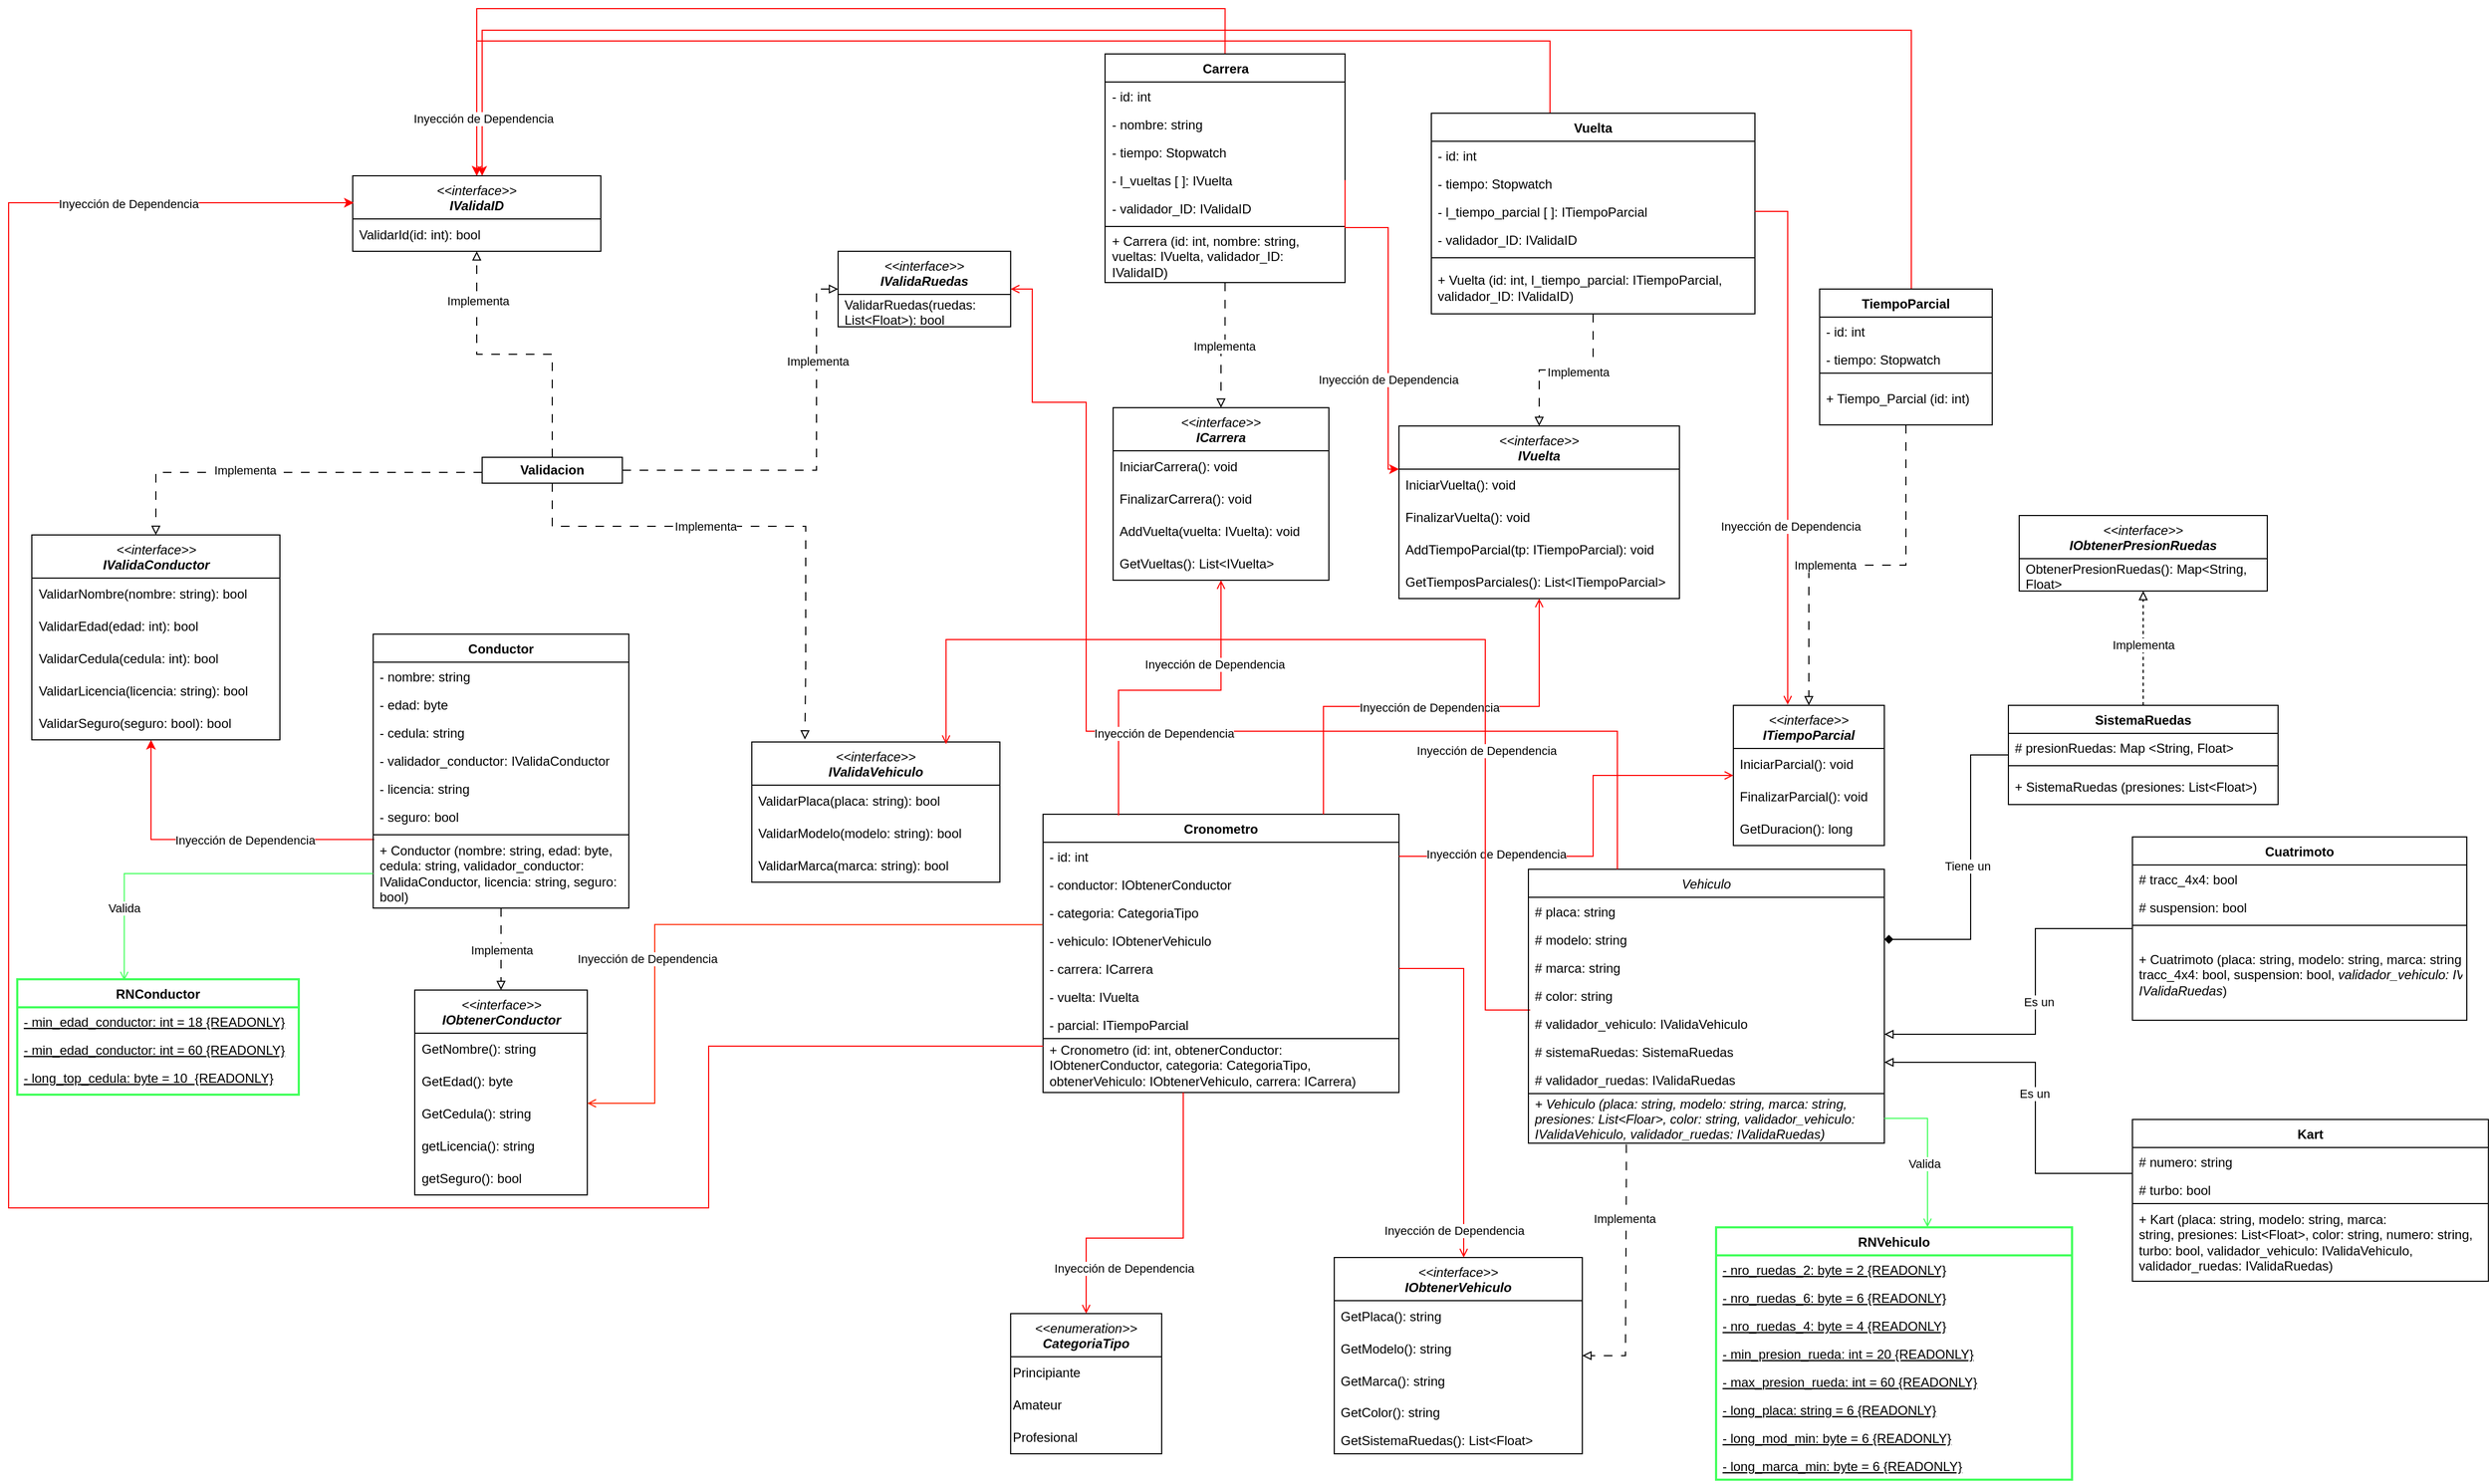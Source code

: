 <mxfile version="26.0.15">
  <diagram id="C5RBs43oDa-KdzZeNtuy" name="Page-1">
    <mxGraphModel dx="5002" dy="2761" grid="1" gridSize="10" guides="1" tooltips="1" connect="1" arrows="1" fold="1" page="1" pageScale="1" pageWidth="827" pageHeight="1169" math="0" shadow="0">
      <root>
        <mxCell id="WIyWlLk6GJQsqaUBKTNV-0" />
        <mxCell id="WIyWlLk6GJQsqaUBKTNV-1" parent="WIyWlLk6GJQsqaUBKTNV-0" />
        <mxCell id="hatl12fupfiBWz26eKPf-327" style="edgeStyle=orthogonalEdgeStyle;rounded=0;orthogonalLoop=1;jettySize=auto;html=1;endArrow=block;endFill=0;dashed=1;dashPattern=8 8;entryX=1;entryY=0.5;entryDx=0;entryDy=0;exitX=0.275;exitY=1.024;exitDx=0;exitDy=0;exitPerimeter=0;" parent="WIyWlLk6GJQsqaUBKTNV-1" source="trOyKD5YnsshiUh5B0Qp-8" target="hatl12fupfiBWz26eKPf-314" edge="1">
          <mxGeometry relative="1" as="geometry">
            <mxPoint x="-10" y="40" as="sourcePoint" />
            <Array as="points">
              <mxPoint x="1" y="40" />
              <mxPoint y="209" />
            </Array>
          </mxGeometry>
        </mxCell>
        <mxCell id="hatl12fupfiBWz26eKPf-328" value="Implementa" style="edgeLabel;html=1;align=center;verticalAlign=middle;resizable=0;points=[];" parent="hatl12fupfiBWz26eKPf-327" vertex="1" connectable="0">
          <mxGeometry x="-0.414" y="-1" relative="1" as="geometry">
            <mxPoint as="offset" />
          </mxGeometry>
        </mxCell>
        <mxCell id="Lkfl49OdRVO4uloNEOSe-106" style="edgeStyle=orthogonalEdgeStyle;rounded=0;orthogonalLoop=1;jettySize=auto;html=1;exitX=0.5;exitY=0;exitDx=0;exitDy=0;entryX=0.5;entryY=0;entryDx=0;entryDy=0;strokeColor=light-dark(#FF0000,#FFFFFF);" parent="WIyWlLk6GJQsqaUBKTNV-1" source="hatl12fupfiBWz26eKPf-253" target="Lkfl49OdRVO4uloNEOSe-34" edge="1">
          <mxGeometry relative="1" as="geometry">
            <Array as="points">
              <mxPoint x="-371" y="-1040" />
              <mxPoint x="-1065" y="-1040" />
            </Array>
          </mxGeometry>
        </mxCell>
        <mxCell id="trOyKD5YnsshiUh5B0Qp-130" style="edgeStyle=orthogonalEdgeStyle;rounded=0;orthogonalLoop=1;jettySize=auto;html=1;entryX=0.5;entryY=0;entryDx=0;entryDy=0;endArrow=block;endFill=0;dashed=1;dashPattern=8 8;" parent="WIyWlLk6GJQsqaUBKTNV-1" source="hatl12fupfiBWz26eKPf-253" target="hatl12fupfiBWz26eKPf-306" edge="1">
          <mxGeometry relative="1" as="geometry" />
        </mxCell>
        <mxCell id="trOyKD5YnsshiUh5B0Qp-131" value="Implementa" style="edgeLabel;html=1;align=center;verticalAlign=middle;resizable=0;points=[];" parent="trOyKD5YnsshiUh5B0Qp-130" vertex="1" connectable="0">
          <mxGeometry x="-0.014" y="1" relative="1" as="geometry">
            <mxPoint as="offset" />
          </mxGeometry>
        </mxCell>
        <mxCell id="hatl12fupfiBWz26eKPf-253" value="Carrera" style="swimlane;fontStyle=1;align=center;verticalAlign=top;childLayout=stackLayout;horizontal=1;startSize=26;horizontalStack=0;resizeParent=1;resizeParentMax=0;resizeLast=0;collapsible=1;marginBottom=0;whiteSpace=wrap;html=1;" parent="WIyWlLk6GJQsqaUBKTNV-1" vertex="1">
          <mxGeometry x="-482.5" y="-998" width="222.5" height="212" as="geometry">
            <mxRectangle x="-482.5" y="-998" width="80" height="30" as="alternateBounds" />
          </mxGeometry>
        </mxCell>
        <mxCell id="hatl12fupfiBWz26eKPf-254" value="- id: int&lt;div&gt;&lt;br&gt;&lt;/div&gt;" style="text;strokeColor=none;fillColor=none;align=left;verticalAlign=top;spacingLeft=4;spacingRight=4;overflow=hidden;rotatable=0;points=[[0,0.5],[1,0.5]];portConstraint=eastwest;whiteSpace=wrap;html=1;" parent="hatl12fupfiBWz26eKPf-253" vertex="1">
          <mxGeometry y="26" width="222.5" height="26" as="geometry" />
        </mxCell>
        <mxCell id="hatl12fupfiBWz26eKPf-255" value="- nombre: string" style="text;strokeColor=none;fillColor=none;align=left;verticalAlign=top;spacingLeft=4;spacingRight=4;overflow=hidden;rotatable=0;points=[[0,0.5],[1,0.5]];portConstraint=eastwest;whiteSpace=wrap;html=1;" parent="hatl12fupfiBWz26eKPf-253" vertex="1">
          <mxGeometry y="52" width="222.5" height="26" as="geometry" />
        </mxCell>
        <mxCell id="GWvQ3RDNYcK0K94UqRXI-0" value="- tiempo: Stopwatch&lt;span style=&quot;white-space: pre;&quot;&gt;&#x9;&lt;/span&gt;" style="text;strokeColor=none;fillColor=none;align=left;verticalAlign=top;spacingLeft=4;spacingRight=4;overflow=hidden;rotatable=0;points=[[0,0.5],[1,0.5]];portConstraint=eastwest;whiteSpace=wrap;html=1;" parent="hatl12fupfiBWz26eKPf-253" vertex="1">
          <mxGeometry y="78" width="222.5" height="26" as="geometry" />
        </mxCell>
        <mxCell id="hatl12fupfiBWz26eKPf-256" value="- l_vueltas [ ]: IVuelta" style="text;strokeColor=none;fillColor=none;align=left;verticalAlign=top;spacingLeft=4;spacingRight=4;overflow=hidden;rotatable=0;points=[[0,0.5],[1,0.5]];portConstraint=eastwest;whiteSpace=wrap;html=1;" parent="hatl12fupfiBWz26eKPf-253" vertex="1">
          <mxGeometry y="104" width="222.5" height="26" as="geometry" />
        </mxCell>
        <mxCell id="trOyKD5YnsshiUh5B0Qp-129" value="- validador_ID: IValidaID" style="text;strokeColor=none;fillColor=none;align=left;verticalAlign=top;spacingLeft=4;spacingRight=4;overflow=hidden;rotatable=0;points=[[0,0.5],[1,0.5]];portConstraint=eastwest;whiteSpace=wrap;html=1;" parent="hatl12fupfiBWz26eKPf-253" vertex="1">
          <mxGeometry y="130" width="222.5" height="26" as="geometry" />
        </mxCell>
        <mxCell id="hatl12fupfiBWz26eKPf-257" value="" style="line;strokeWidth=1;fillColor=none;align=left;verticalAlign=middle;spacingTop=-1;spacingLeft=3;spacingRight=3;rotatable=0;labelPosition=right;points=[];portConstraint=eastwest;strokeColor=inherit;" parent="hatl12fupfiBWz26eKPf-253" vertex="1">
          <mxGeometry y="156" width="222.5" height="8" as="geometry" />
        </mxCell>
        <mxCell id="hatl12fupfiBWz26eKPf-258" value="+ Carrera (id: int, nombre: string, vueltas: IVuelta, validador_ID: IValidaID)" style="text;strokeColor=none;fillColor=none;align=left;verticalAlign=middle;spacingLeft=4;spacingRight=4;overflow=hidden;rotatable=0;points=[[0,0.5],[1,0.5]];portConstraint=eastwest;whiteSpace=wrap;html=1;" parent="hatl12fupfiBWz26eKPf-253" vertex="1">
          <mxGeometry y="164" width="222.5" height="48" as="geometry" />
        </mxCell>
        <mxCell id="hatl12fupfiBWz26eKPf-334" style="edgeStyle=orthogonalEdgeStyle;rounded=0;orthogonalLoop=1;jettySize=auto;html=1;endArrow=block;endFill=0;dashed=1;dashPattern=8 8;" parent="WIyWlLk6GJQsqaUBKTNV-1" source="hatl12fupfiBWz26eKPf-261" target="hatl12fupfiBWz26eKPf-308" edge="1">
          <mxGeometry relative="1" as="geometry">
            <mxPoint x="-64.923" y="-680.0" as="targetPoint" />
          </mxGeometry>
        </mxCell>
        <mxCell id="hatl12fupfiBWz26eKPf-335" value="Implementa" style="edgeLabel;html=1;align=center;verticalAlign=middle;resizable=0;points=[];" parent="hatl12fupfiBWz26eKPf-334" vertex="1" connectable="0">
          <mxGeometry x="-0.135" y="2" relative="1" as="geometry">
            <mxPoint as="offset" />
          </mxGeometry>
        </mxCell>
        <mxCell id="Lkfl49OdRVO4uloNEOSe-107" style="edgeStyle=orthogonalEdgeStyle;rounded=0;orthogonalLoop=1;jettySize=auto;html=1;entryX=0.5;entryY=0;entryDx=0;entryDy=0;strokeColor=light-dark(#FF0000,#FFFFFF);" parent="WIyWlLk6GJQsqaUBKTNV-1" source="hatl12fupfiBWz26eKPf-261" target="Lkfl49OdRVO4uloNEOSe-34" edge="1">
          <mxGeometry relative="1" as="geometry">
            <Array as="points">
              <mxPoint x="-70" y="-1010" />
              <mxPoint x="-1065" y="-1010" />
            </Array>
          </mxGeometry>
        </mxCell>
        <mxCell id="hatl12fupfiBWz26eKPf-261" value="Vuelta" style="swimlane;fontStyle=1;align=center;verticalAlign=top;childLayout=stackLayout;horizontal=1;startSize=26;horizontalStack=0;resizeParent=1;resizeParentMax=0;resizeLast=0;collapsible=1;marginBottom=0;whiteSpace=wrap;html=1;" parent="WIyWlLk6GJQsqaUBKTNV-1" vertex="1">
          <mxGeometry x="-180" y="-943" width="300" height="186" as="geometry">
            <mxRectangle x="-180" y="-943" width="70" height="30" as="alternateBounds" />
          </mxGeometry>
        </mxCell>
        <mxCell id="hatl12fupfiBWz26eKPf-262" value="- id: int&lt;div&gt;&lt;br&gt;&lt;/div&gt;" style="text;strokeColor=none;fillColor=none;align=left;verticalAlign=top;spacingLeft=4;spacingRight=4;overflow=hidden;rotatable=0;points=[[0,0.5],[1,0.5]];portConstraint=eastwest;whiteSpace=wrap;html=1;" parent="hatl12fupfiBWz26eKPf-261" vertex="1">
          <mxGeometry y="26" width="300" height="26" as="geometry" />
        </mxCell>
        <mxCell id="hatl12fupfiBWz26eKPf-263" value="- tiempo: Stopwatch" style="text;strokeColor=none;fillColor=none;align=left;verticalAlign=top;spacingLeft=4;spacingRight=4;overflow=hidden;rotatable=0;points=[[0,0.5],[1,0.5]];portConstraint=eastwest;whiteSpace=wrap;html=1;" parent="hatl12fupfiBWz26eKPf-261" vertex="1">
          <mxGeometry y="52" width="300" height="26" as="geometry" />
        </mxCell>
        <mxCell id="hatl12fupfiBWz26eKPf-265" value="- l_tiempo_parcial [ ]: ITiempoParcial" style="text;strokeColor=none;fillColor=none;align=left;verticalAlign=top;spacingLeft=4;spacingRight=4;overflow=hidden;rotatable=0;points=[[0,0.5],[1,0.5]];portConstraint=eastwest;whiteSpace=wrap;html=1;" parent="hatl12fupfiBWz26eKPf-261" vertex="1">
          <mxGeometry y="78" width="300" height="26" as="geometry" />
        </mxCell>
        <mxCell id="trOyKD5YnsshiUh5B0Qp-133" value="- validador_ID: IValidaID" style="text;strokeColor=none;fillColor=none;align=left;verticalAlign=top;spacingLeft=4;spacingRight=4;overflow=hidden;rotatable=0;points=[[0,0.5],[1,0.5]];portConstraint=eastwest;whiteSpace=wrap;html=1;" parent="hatl12fupfiBWz26eKPf-261" vertex="1">
          <mxGeometry y="104" width="300" height="26" as="geometry" />
        </mxCell>
        <mxCell id="hatl12fupfiBWz26eKPf-266" value="" style="line;strokeWidth=1;fillColor=none;align=left;verticalAlign=middle;spacingTop=-1;spacingLeft=3;spacingRight=3;rotatable=0;labelPosition=right;points=[];portConstraint=eastwest;strokeColor=inherit;" parent="hatl12fupfiBWz26eKPf-261" vertex="1">
          <mxGeometry y="130" width="300" height="8" as="geometry" />
        </mxCell>
        <mxCell id="hatl12fupfiBWz26eKPf-267" value="+ Vuelta (id: int, l_tiempo_parcial: ITiempoParcial, validador_ID: IValidaID)" style="text;strokeColor=none;fillColor=none;align=left;verticalAlign=middle;spacingLeft=4;spacingRight=4;overflow=hidden;rotatable=0;points=[[0,0.5],[1,0.5]];portConstraint=eastwest;whiteSpace=wrap;html=1;" parent="hatl12fupfiBWz26eKPf-261" vertex="1">
          <mxGeometry y="138" width="300" height="48" as="geometry" />
        </mxCell>
        <mxCell id="hatl12fupfiBWz26eKPf-330" style="edgeStyle=orthogonalEdgeStyle;rounded=0;orthogonalLoop=1;jettySize=auto;html=1;dashed=1;dashPattern=8 8;endArrow=block;endFill=0;entryX=0.5;entryY=0;entryDx=0;entryDy=0;" parent="WIyWlLk6GJQsqaUBKTNV-1" source="hatl12fupfiBWz26eKPf-268" target="hatl12fupfiBWz26eKPf-310" edge="1">
          <mxGeometry relative="1" as="geometry">
            <mxPoint x="220.077" y="-540.0" as="targetPoint" />
          </mxGeometry>
        </mxCell>
        <mxCell id="hatl12fupfiBWz26eKPf-336" value="Implementa" style="edgeLabel;html=1;align=center;verticalAlign=middle;resizable=0;points=[];" parent="hatl12fupfiBWz26eKPf-330" vertex="1" connectable="0">
          <mxGeometry x="0.171" relative="1" as="geometry">
            <mxPoint as="offset" />
          </mxGeometry>
        </mxCell>
        <mxCell id="Lkfl49OdRVO4uloNEOSe-108" style="edgeStyle=orthogonalEdgeStyle;rounded=0;orthogonalLoop=1;jettySize=auto;html=1;strokeColor=light-dark(#FF0000,#FFFFFF);exitX=0.5;exitY=0;exitDx=0;exitDy=0;" parent="WIyWlLk6GJQsqaUBKTNV-1" source="hatl12fupfiBWz26eKPf-268" target="Lkfl49OdRVO4uloNEOSe-34" edge="1">
          <mxGeometry relative="1" as="geometry">
            <Array as="points">
              <mxPoint x="265" y="-780" />
              <mxPoint x="265" y="-1020" />
              <mxPoint x="-1060" y="-1020" />
            </Array>
            <mxPoint x="265.0" y="-800" as="sourcePoint" />
            <mxPoint x="-1060" y="-905" as="targetPoint" />
          </mxGeometry>
        </mxCell>
        <mxCell id="Lkfl49OdRVO4uloNEOSe-109" value="Inyección de Dependencia" style="edgeLabel;html=1;align=center;verticalAlign=middle;resizable=0;points=[];" parent="Lkfl49OdRVO4uloNEOSe-108" vertex="1" connectable="0">
          <mxGeometry x="0.938" y="1" relative="1" as="geometry">
            <mxPoint as="offset" />
          </mxGeometry>
        </mxCell>
        <mxCell id="hatl12fupfiBWz26eKPf-268" value="TiempoParcial" style="swimlane;fontStyle=1;align=center;verticalAlign=top;childLayout=stackLayout;horizontal=1;startSize=26;horizontalStack=0;resizeParent=1;resizeParentMax=0;resizeLast=0;collapsible=1;marginBottom=0;whiteSpace=wrap;html=1;" parent="WIyWlLk6GJQsqaUBKTNV-1" vertex="1">
          <mxGeometry x="180" y="-780" width="160" height="126" as="geometry">
            <mxRectangle x="180" y="-780" width="120" height="30" as="alternateBounds" />
          </mxGeometry>
        </mxCell>
        <mxCell id="hatl12fupfiBWz26eKPf-269" value="- id: int&lt;div&gt;&lt;br&gt;&lt;/div&gt;" style="text;strokeColor=none;fillColor=none;align=left;verticalAlign=top;spacingLeft=4;spacingRight=4;overflow=hidden;rotatable=0;points=[[0,0.5],[1,0.5]];portConstraint=eastwest;whiteSpace=wrap;html=1;" parent="hatl12fupfiBWz26eKPf-268" vertex="1">
          <mxGeometry y="26" width="160" height="26" as="geometry" />
        </mxCell>
        <mxCell id="hatl12fupfiBWz26eKPf-270" value="- tiempo: Stopwatch" style="text;strokeColor=none;fillColor=none;align=left;verticalAlign=top;spacingLeft=4;spacingRight=4;overflow=hidden;rotatable=0;points=[[0,0.5],[1,0.5]];portConstraint=eastwest;whiteSpace=wrap;html=1;" parent="hatl12fupfiBWz26eKPf-268" vertex="1">
          <mxGeometry y="52" width="160" height="26" as="geometry" />
        </mxCell>
        <mxCell id="hatl12fupfiBWz26eKPf-273" value="+ Tiempo_Parcial (id: int)" style="text;strokeColor=default;fillColor=none;align=left;verticalAlign=middle;spacingLeft=4;spacingRight=4;overflow=hidden;rotatable=0;points=[[0,0.5],[1,0.5]];portConstraint=eastwest;whiteSpace=wrap;html=1;" parent="hatl12fupfiBWz26eKPf-268" vertex="1">
          <mxGeometry y="78" width="160" height="48" as="geometry" />
        </mxCell>
        <mxCell id="hatl12fupfiBWz26eKPf-274" value="Cronometro" style="swimlane;fontStyle=1;align=center;verticalAlign=top;childLayout=stackLayout;horizontal=1;startSize=26;horizontalStack=0;resizeParent=1;resizeLast=0;collapsible=1;marginBottom=0;rounded=0;shadow=0;strokeWidth=1;" parent="WIyWlLk6GJQsqaUBKTNV-1" vertex="1">
          <mxGeometry x="-540" y="-293" width="330" height="258" as="geometry">
            <mxRectangle x="-540" y="-293" width="160" height="26" as="alternateBounds" />
          </mxGeometry>
        </mxCell>
        <mxCell id="hatl12fupfiBWz26eKPf-275" value="- id: int    " style="text;align=left;verticalAlign=top;spacingLeft=4;spacingRight=4;overflow=hidden;rotatable=0;points=[[0,0.5],[1,0.5]];portConstraint=eastwest;" parent="hatl12fupfiBWz26eKPf-274" vertex="1">
          <mxGeometry y="26" width="330" height="26" as="geometry" />
        </mxCell>
        <mxCell id="hatl12fupfiBWz26eKPf-277" value="- conductor: IObtenerConductor" style="text;align=left;verticalAlign=top;spacingLeft=4;spacingRight=4;overflow=hidden;rotatable=0;points=[[0,0.5],[1,0.5]];portConstraint=eastwest;rounded=0;shadow=0;html=0;" parent="hatl12fupfiBWz26eKPf-274" vertex="1">
          <mxGeometry y="52" width="330" height="26" as="geometry" />
        </mxCell>
        <mxCell id="hatl12fupfiBWz26eKPf-278" value="- categoria: CategoriaTipo" style="text;align=left;verticalAlign=top;spacingLeft=4;spacingRight=4;overflow=hidden;rotatable=0;points=[[0,0.5],[1,0.5]];portConstraint=eastwest;" parent="hatl12fupfiBWz26eKPf-274" vertex="1">
          <mxGeometry y="78" width="330" height="26" as="geometry" />
        </mxCell>
        <mxCell id="hatl12fupfiBWz26eKPf-279" value="- vehiculo: IObtenerVehiculo" style="text;align=left;verticalAlign=top;spacingLeft=4;spacingRight=4;overflow=hidden;rotatable=0;points=[[0,0.5],[1,0.5]];portConstraint=eastwest;" parent="hatl12fupfiBWz26eKPf-274" vertex="1">
          <mxGeometry y="104" width="330" height="26" as="geometry" />
        </mxCell>
        <mxCell id="hatl12fupfiBWz26eKPf-280" value="- carrera: ICarrera" style="text;align=left;verticalAlign=top;spacingLeft=4;spacingRight=4;overflow=hidden;rotatable=0;points=[[0,0.5],[1,0.5]];portConstraint=eastwest;" parent="hatl12fupfiBWz26eKPf-274" vertex="1">
          <mxGeometry y="130" width="330" height="26" as="geometry" />
        </mxCell>
        <mxCell id="Lkfl49OdRVO4uloNEOSe-80" value="- vuelta: IVuelta" style="text;align=left;verticalAlign=top;spacingLeft=4;spacingRight=4;overflow=hidden;rotatable=0;points=[[0,0.5],[1,0.5]];portConstraint=eastwest;" parent="hatl12fupfiBWz26eKPf-274" vertex="1">
          <mxGeometry y="156" width="330" height="26" as="geometry" />
        </mxCell>
        <mxCell id="Lkfl49OdRVO4uloNEOSe-90" value="- parcial: ITiempoParcial" style="text;align=left;verticalAlign=top;spacingLeft=4;spacingRight=4;overflow=hidden;rotatable=0;points=[[0,0.5],[1,0.5]];portConstraint=eastwest;" parent="hatl12fupfiBWz26eKPf-274" vertex="1">
          <mxGeometry y="182" width="330" height="26" as="geometry" />
        </mxCell>
        <mxCell id="hatl12fupfiBWz26eKPf-281" value="+ Cronometro (id: int, obtenerConductor: IObtenerConductor, categoria: CategoriaTipo, obtenerVehiculo: IObtenerVehiculo, carrera: ICarrera)" style="text;align=left;verticalAlign=middle;spacingLeft=4;spacingRight=4;overflow=hidden;rotatable=0;points=[[0,0.5],[1,0.5]];portConstraint=eastwest;strokeColor=default;fontStyle=0;whiteSpace=wrap;" parent="hatl12fupfiBWz26eKPf-274" vertex="1">
          <mxGeometry y="208" width="330" height="50" as="geometry" />
        </mxCell>
        <mxCell id="hatl12fupfiBWz26eKPf-306" value="&lt;i&gt;&amp;lt;&amp;lt;interface&amp;gt;&amp;gt;&lt;br&gt;&lt;b&gt;ICarrera&lt;/b&gt;&lt;/i&gt;" style="swimlane;fontStyle=0;align=center;verticalAlign=top;childLayout=stackLayout;horizontal=1;startSize=40;horizontalStack=0;resizeParent=1;resizeParentMax=0;resizeLast=0;collapsible=0;marginBottom=0;html=1;whiteSpace=wrap;" parent="WIyWlLk6GJQsqaUBKTNV-1" vertex="1">
          <mxGeometry x="-475" y="-670" width="200" height="160" as="geometry" />
        </mxCell>
        <mxCell id="Lkfl49OdRVO4uloNEOSe-81" value="IniciarCarrera(): void" style="text;html=1;strokeColor=none;fillColor=none;align=left;verticalAlign=middle;spacingLeft=4;spacingRight=4;overflow=hidden;rotatable=0;points=[[0,0.5],[1,0.5]];portConstraint=eastwest;whiteSpace=wrap;" parent="hatl12fupfiBWz26eKPf-306" vertex="1">
          <mxGeometry y="40" width="200" height="30" as="geometry" />
        </mxCell>
        <mxCell id="Lkfl49OdRVO4uloNEOSe-82" value="FinalizarCarrera(): void" style="text;html=1;strokeColor=none;fillColor=none;align=left;verticalAlign=middle;spacingLeft=4;spacingRight=4;overflow=hidden;rotatable=0;points=[[0,0.5],[1,0.5]];portConstraint=eastwest;whiteSpace=wrap;" parent="hatl12fupfiBWz26eKPf-306" vertex="1">
          <mxGeometry y="70" width="200" height="30" as="geometry" />
        </mxCell>
        <mxCell id="Lkfl49OdRVO4uloNEOSe-44" value="AddVuelta(vuelta: IVuelta): void" style="text;html=1;strokeColor=none;fillColor=none;align=left;verticalAlign=middle;spacingLeft=4;spacingRight=4;overflow=hidden;rotatable=0;points=[[0,0.5],[1,0.5]];portConstraint=eastwest;whiteSpace=wrap;" parent="hatl12fupfiBWz26eKPf-306" vertex="1">
          <mxGeometry y="100" width="200" height="30" as="geometry" />
        </mxCell>
        <mxCell id="Lkfl49OdRVO4uloNEOSe-1" value="GetVueltas(): List&amp;lt;IVuelta&amp;gt;" style="text;html=1;strokeColor=none;fillColor=none;align=left;verticalAlign=middle;spacingLeft=4;spacingRight=4;overflow=hidden;rotatable=0;points=[[0,0.5],[1,0.5]];portConstraint=eastwest;whiteSpace=wrap;" parent="hatl12fupfiBWz26eKPf-306" vertex="1">
          <mxGeometry y="130" width="200" height="30" as="geometry" />
        </mxCell>
        <mxCell id="hatl12fupfiBWz26eKPf-308" value="&lt;i&gt;&amp;lt;&amp;lt;interface&amp;gt;&amp;gt;&lt;br&gt;&lt;b&gt;IVuelta&lt;/b&gt;&lt;/i&gt;" style="swimlane;fontStyle=0;align=center;verticalAlign=top;childLayout=stackLayout;horizontal=1;startSize=40;horizontalStack=0;resizeParent=1;resizeParentMax=0;resizeLast=0;collapsible=0;marginBottom=0;html=1;whiteSpace=wrap;" parent="WIyWlLk6GJQsqaUBKTNV-1" vertex="1">
          <mxGeometry x="-210" y="-653" width="260" height="160" as="geometry" />
        </mxCell>
        <mxCell id="Lkfl49OdRVO4uloNEOSe-83" value="IniciarVuelta(): void" style="text;html=1;strokeColor=none;fillColor=none;align=left;verticalAlign=middle;spacingLeft=4;spacingRight=4;overflow=hidden;rotatable=0;points=[[0,0.5],[1,0.5]];portConstraint=eastwest;whiteSpace=wrap;" parent="hatl12fupfiBWz26eKPf-308" vertex="1">
          <mxGeometry y="40" width="260" height="30" as="geometry" />
        </mxCell>
        <mxCell id="Lkfl49OdRVO4uloNEOSe-84" value="FinalizarVuelta(): void" style="text;html=1;strokeColor=none;fillColor=none;align=left;verticalAlign=middle;spacingLeft=4;spacingRight=4;overflow=hidden;rotatable=0;points=[[0,0.5],[1,0.5]];portConstraint=eastwest;whiteSpace=wrap;" parent="hatl12fupfiBWz26eKPf-308" vertex="1">
          <mxGeometry y="70" width="260" height="30" as="geometry" />
        </mxCell>
        <mxCell id="hatl12fupfiBWz26eKPf-309" value="AddTiempoParcial(tp: ITiempoParcial): void&amp;nbsp;" style="text;html=1;strokeColor=none;fillColor=none;align=left;verticalAlign=middle;spacingLeft=4;spacingRight=4;overflow=hidden;rotatable=0;points=[[0,0.5],[1,0.5]];portConstraint=eastwest;whiteSpace=wrap;" parent="hatl12fupfiBWz26eKPf-308" vertex="1">
          <mxGeometry y="100" width="260" height="30" as="geometry" />
        </mxCell>
        <mxCell id="Lkfl49OdRVO4uloNEOSe-4" value="GetTiemposParciales(): List&amp;lt;ITiempoParcial&amp;gt;" style="text;html=1;strokeColor=none;fillColor=none;align=left;verticalAlign=middle;spacingLeft=4;spacingRight=4;overflow=hidden;rotatable=0;points=[[0,0.5],[1,0.5]];portConstraint=eastwest;whiteSpace=wrap;" parent="hatl12fupfiBWz26eKPf-308" vertex="1">
          <mxGeometry y="130" width="260" height="30" as="geometry" />
        </mxCell>
        <mxCell id="hatl12fupfiBWz26eKPf-310" value="&lt;i&gt;&amp;lt;&amp;lt;interface&amp;gt;&amp;gt;&lt;br&gt;&lt;b&gt;ITiempoParcial&lt;/b&gt;&lt;/i&gt;" style="swimlane;fontStyle=0;align=center;verticalAlign=top;childLayout=stackLayout;horizontal=1;startSize=40;horizontalStack=0;resizeParent=1;resizeParentMax=0;resizeLast=0;collapsible=0;marginBottom=0;html=1;whiteSpace=wrap;" parent="WIyWlLk6GJQsqaUBKTNV-1" vertex="1">
          <mxGeometry x="100" y="-394" width="140" height="130" as="geometry" />
        </mxCell>
        <mxCell id="Lkfl49OdRVO4uloNEOSe-87" value="IniciarParcial(): void" style="text;html=1;strokeColor=none;fillColor=none;align=left;verticalAlign=middle;spacingLeft=4;spacingRight=4;overflow=hidden;rotatable=0;points=[[0,0.5],[1,0.5]];portConstraint=eastwest;whiteSpace=wrap;" parent="hatl12fupfiBWz26eKPf-310" vertex="1">
          <mxGeometry y="40" width="140" height="30" as="geometry" />
        </mxCell>
        <mxCell id="Lkfl49OdRVO4uloNEOSe-88" value="FinalizarParcial(): void" style="text;html=1;strokeColor=none;fillColor=none;align=left;verticalAlign=middle;spacingLeft=4;spacingRight=4;overflow=hidden;rotatable=0;points=[[0,0.5],[1,0.5]];portConstraint=eastwest;whiteSpace=wrap;" parent="hatl12fupfiBWz26eKPf-310" vertex="1">
          <mxGeometry y="70" width="140" height="30" as="geometry" />
        </mxCell>
        <mxCell id="hatl12fupfiBWz26eKPf-311" value="GetDuracion(): long" style="text;html=1;strokeColor=none;fillColor=none;align=left;verticalAlign=middle;spacingLeft=4;spacingRight=4;overflow=hidden;rotatable=0;points=[[0,0.5],[1,0.5]];portConstraint=eastwest;whiteSpace=wrap;" parent="hatl12fupfiBWz26eKPf-310" vertex="1">
          <mxGeometry y="100" width="140" height="30" as="geometry" />
        </mxCell>
        <mxCell id="hatl12fupfiBWz26eKPf-314" value="&lt;i&gt;&amp;lt;&amp;lt;interface&amp;gt;&amp;gt;&lt;br&gt;&lt;b&gt;IObtenerVehiculo&lt;/b&gt;&lt;/i&gt;" style="swimlane;fontStyle=0;align=center;verticalAlign=top;childLayout=stackLayout;horizontal=1;startSize=40;horizontalStack=0;resizeParent=1;resizeParentMax=0;resizeLast=0;collapsible=0;marginBottom=0;html=1;whiteSpace=wrap;" parent="WIyWlLk6GJQsqaUBKTNV-1" vertex="1">
          <mxGeometry x="-270" y="118" width="230" height="182" as="geometry" />
        </mxCell>
        <mxCell id="hatl12fupfiBWz26eKPf-315" value="GetPlaca(): string" style="text;html=1;strokeColor=none;fillColor=none;align=left;verticalAlign=middle;spacingLeft=4;spacingRight=4;overflow=hidden;rotatable=0;points=[[0,0.5],[1,0.5]];portConstraint=eastwest;whiteSpace=wrap;" parent="hatl12fupfiBWz26eKPf-314" vertex="1">
          <mxGeometry y="40" width="230" height="30" as="geometry" />
        </mxCell>
        <mxCell id="Lkfl49OdRVO4uloNEOSe-56" value="GetModelo(): string" style="text;html=1;strokeColor=none;fillColor=none;align=left;verticalAlign=middle;spacingLeft=4;spacingRight=4;overflow=hidden;rotatable=0;points=[[0,0.5],[1,0.5]];portConstraint=eastwest;whiteSpace=wrap;" parent="hatl12fupfiBWz26eKPf-314" vertex="1">
          <mxGeometry y="70" width="230" height="30" as="geometry" />
        </mxCell>
        <mxCell id="Lkfl49OdRVO4uloNEOSe-55" value="GetMarca(): string" style="text;html=1;strokeColor=none;fillColor=none;align=left;verticalAlign=middle;spacingLeft=4;spacingRight=4;overflow=hidden;rotatable=0;points=[[0,0.5],[1,0.5]];portConstraint=eastwest;whiteSpace=wrap;" parent="hatl12fupfiBWz26eKPf-314" vertex="1">
          <mxGeometry y="100" width="230" height="30" as="geometry" />
        </mxCell>
        <mxCell id="Lkfl49OdRVO4uloNEOSe-62" value="GetColor(): string" style="text;align=left;verticalAlign=top;spacingLeft=4;spacingRight=4;overflow=hidden;rotatable=0;points=[[0,0.5],[1,0.5]];portConstraint=eastwest;strokeColor=none;" parent="hatl12fupfiBWz26eKPf-314" vertex="1">
          <mxGeometry y="130" width="230" height="26" as="geometry" />
        </mxCell>
        <mxCell id="09GV7k84vHaCjfEnIRkf-0" value="GetSistemaRuedas(): List&lt;Float&gt;" style="text;align=left;verticalAlign=top;spacingLeft=4;spacingRight=4;overflow=hidden;rotatable=0;points=[[0,0.5],[1,0.5]];portConstraint=eastwest;strokeColor=none;" parent="hatl12fupfiBWz26eKPf-314" vertex="1">
          <mxGeometry y="156" width="230" height="26" as="geometry" />
        </mxCell>
        <mxCell id="hatl12fupfiBWz26eKPf-316" value="&lt;i&gt;&amp;lt;&amp;lt;enumeration&amp;gt;&amp;gt;&lt;br&gt;&lt;b&gt;CategoriaTipo&lt;/b&gt;&lt;/i&gt;" style="swimlane;fontStyle=0;align=center;verticalAlign=top;childLayout=stackLayout;horizontal=1;startSize=40;horizontalStack=0;resizeParent=1;resizeParentMax=0;resizeLast=0;collapsible=0;marginBottom=0;html=1;whiteSpace=wrap;" parent="WIyWlLk6GJQsqaUBKTNV-1" vertex="1">
          <mxGeometry x="-570" y="170" width="140" height="130" as="geometry" />
        </mxCell>
        <mxCell id="hatl12fupfiBWz26eKPf-321" value="Principiante" style="text;html=1;align=left;verticalAlign=middle;resizable=0;points=[];autosize=1;strokeColor=none;fillColor=none;" parent="hatl12fupfiBWz26eKPf-316" vertex="1">
          <mxGeometry y="40" width="140" height="30" as="geometry" />
        </mxCell>
        <mxCell id="hatl12fupfiBWz26eKPf-322" value="Amateur" style="text;html=1;align=left;verticalAlign=middle;resizable=0;points=[];autosize=1;strokeColor=none;fillColor=none;" parent="hatl12fupfiBWz26eKPf-316" vertex="1">
          <mxGeometry y="70" width="140" height="30" as="geometry" />
        </mxCell>
        <mxCell id="hatl12fupfiBWz26eKPf-323" value="Profesional" style="text;html=1;align=left;verticalAlign=middle;resizable=0;points=[];autosize=1;strokeColor=none;fillColor=none;" parent="hatl12fupfiBWz26eKPf-316" vertex="1">
          <mxGeometry y="100" width="140" height="30" as="geometry" />
        </mxCell>
        <mxCell id="hatl12fupfiBWz26eKPf-331" style="edgeStyle=orthogonalEdgeStyle;rounded=0;orthogonalLoop=1;jettySize=auto;html=1;endArrow=open;endFill=0;strokeColor=#FF0000;" parent="WIyWlLk6GJQsqaUBKTNV-1" source="hatl12fupfiBWz26eKPf-281" target="hatl12fupfiBWz26eKPf-316" edge="1">
          <mxGeometry relative="1" as="geometry">
            <Array as="points">
              <mxPoint x="-410" y="100" />
              <mxPoint x="-500" y="100" />
            </Array>
            <mxPoint x="-410" y="50" as="sourcePoint" />
          </mxGeometry>
        </mxCell>
        <mxCell id="hatl12fupfiBWz26eKPf-332" value="Inyección de Dependencia" style="edgeLabel;html=1;align=center;verticalAlign=middle;resizable=0;points=[];" parent="hatl12fupfiBWz26eKPf-331" vertex="1" connectable="0">
          <mxGeometry x="0.36" relative="1" as="geometry">
            <mxPoint x="10" y="28" as="offset" />
          </mxGeometry>
        </mxCell>
        <mxCell id="hatl12fupfiBWz26eKPf-337" style="edgeStyle=orthogonalEdgeStyle;rounded=0;orthogonalLoop=1;jettySize=auto;html=1;endArrow=open;endFill=0;strokeColor=light-dark(#FF0000,#FFFFFF);" parent="WIyWlLk6GJQsqaUBKTNV-1" target="hatl12fupfiBWz26eKPf-306" edge="1">
          <mxGeometry relative="1" as="geometry">
            <mxPoint x="-470" y="-292" as="sourcePoint" />
            <Array as="points">
              <mxPoint x="-470" y="-292" />
              <mxPoint x="-470" y="-408" />
              <mxPoint x="-375" y="-408" />
            </Array>
          </mxGeometry>
        </mxCell>
        <mxCell id="Lkfl49OdRVO4uloNEOSe-92" value="Inyección de Dependencia" style="edgeLabel;html=1;align=center;verticalAlign=middle;resizable=0;points=[];" parent="hatl12fupfiBWz26eKPf-337" vertex="1" connectable="0">
          <mxGeometry x="0.015" y="1" relative="1" as="geometry">
            <mxPoint x="46" y="-23" as="offset" />
          </mxGeometry>
        </mxCell>
        <mxCell id="hatl12fupfiBWz26eKPf-338" style="edgeStyle=orthogonalEdgeStyle;rounded=0;orthogonalLoop=1;jettySize=auto;html=1;endArrow=open;endFill=0;strokeColor=light-dark(#FF0000,#FFFFFF);" parent="WIyWlLk6GJQsqaUBKTNV-1" source="hatl12fupfiBWz26eKPf-274" target="hatl12fupfiBWz26eKPf-308" edge="1">
          <mxGeometry relative="1" as="geometry">
            <mxPoint x="-310" y="-290" as="sourcePoint" />
            <Array as="points">
              <mxPoint x="-280" y="-393" />
              <mxPoint x="-80" y="-393" />
            </Array>
          </mxGeometry>
        </mxCell>
        <mxCell id="Lkfl49OdRVO4uloNEOSe-93" value="Inyección de Dependencia" style="edgeLabel;html=1;align=center;verticalAlign=middle;resizable=0;points=[];" parent="hatl12fupfiBWz26eKPf-338" vertex="1" connectable="0">
          <mxGeometry x="-0.011" y="-1" relative="1" as="geometry">
            <mxPoint as="offset" />
          </mxGeometry>
        </mxCell>
        <mxCell id="Lkfl49OdRVO4uloNEOSe-39" style="edgeStyle=orthogonalEdgeStyle;rounded=0;orthogonalLoop=1;jettySize=auto;html=1;dashed=1;dashPattern=8 8;endArrow=block;endFill=0;" parent="WIyWlLk6GJQsqaUBKTNV-1" source="Lkfl49OdRVO4uloNEOSe-26" target="Lkfl49OdRVO4uloNEOSe-34" edge="1">
          <mxGeometry relative="1" as="geometry" />
        </mxCell>
        <mxCell id="mQ9G40i_1Px9WaJOaRnx-9" value="Implementa" style="edgeLabel;html=1;align=center;verticalAlign=middle;resizable=0;points=[];" parent="Lkfl49OdRVO4uloNEOSe-39" vertex="1" connectable="0">
          <mxGeometry x="0.648" y="-1" relative="1" as="geometry">
            <mxPoint as="offset" />
          </mxGeometry>
        </mxCell>
        <mxCell id="trOyKD5YnsshiUh5B0Qp-16" style="edgeStyle=orthogonalEdgeStyle;rounded=0;orthogonalLoop=1;jettySize=auto;html=1;entryX=0;entryY=0.5;entryDx=0;entryDy=0;endArrow=block;endFill=0;dashed=1;dashPattern=8 8;" parent="WIyWlLk6GJQsqaUBKTNV-1" source="Lkfl49OdRVO4uloNEOSe-26" target="trOyKD5YnsshiUh5B0Qp-10" edge="1">
          <mxGeometry relative="1" as="geometry">
            <mxPoint x="-740" y="-680" as="targetPoint" />
            <Array as="points">
              <mxPoint x="-750" y="-612" />
              <mxPoint x="-750" y="-780" />
            </Array>
          </mxGeometry>
        </mxCell>
        <mxCell id="trOyKD5YnsshiUh5B0Qp-17" value="Implementa" style="edgeLabel;html=1;align=center;verticalAlign=middle;resizable=0;points=[];" parent="trOyKD5YnsshiUh5B0Qp-16" vertex="1" connectable="0">
          <mxGeometry x="0.531" y="-1" relative="1" as="geometry">
            <mxPoint as="offset" />
          </mxGeometry>
        </mxCell>
        <mxCell id="Lkfl49OdRVO4uloNEOSe-26" value="&lt;b&gt;Validacion&lt;/b&gt;" style="rounded=0;whiteSpace=wrap;html=1;" parent="WIyWlLk6GJQsqaUBKTNV-1" vertex="1">
          <mxGeometry x="-1060" y="-624" width="130" height="24" as="geometry" />
        </mxCell>
        <mxCell id="Lkfl49OdRVO4uloNEOSe-34" value="&lt;i&gt;&amp;lt;&amp;lt;interface&amp;gt;&amp;gt;&lt;br&gt;&lt;b&gt;IValidaID&lt;/b&gt;&lt;/i&gt;" style="swimlane;fontStyle=0;align=center;verticalAlign=top;childLayout=stackLayout;horizontal=1;startSize=40;horizontalStack=0;resizeParent=1;resizeParentMax=0;resizeLast=0;collapsible=0;marginBottom=0;html=1;whiteSpace=wrap;" parent="WIyWlLk6GJQsqaUBKTNV-1" vertex="1">
          <mxGeometry x="-1180" y="-885" width="230" height="70" as="geometry" />
        </mxCell>
        <mxCell id="Lkfl49OdRVO4uloNEOSe-35" value="ValidarId(id: int): bool&amp;nbsp;" style="text;html=1;strokeColor=none;fillColor=none;align=left;verticalAlign=middle;spacingLeft=4;spacingRight=4;overflow=hidden;rotatable=0;points=[[0,0.5],[1,0.5]];portConstraint=eastwest;whiteSpace=wrap;" parent="Lkfl49OdRVO4uloNEOSe-34" vertex="1">
          <mxGeometry y="40" width="230" height="30" as="geometry" />
        </mxCell>
        <mxCell id="Lkfl49OdRVO4uloNEOSe-63" value="&lt;i&gt;&amp;lt;&amp;lt;interface&amp;gt;&amp;gt;&lt;br&gt;&lt;b&gt;IValidaVehiculo&lt;/b&gt;&lt;/i&gt;" style="swimlane;fontStyle=0;align=center;verticalAlign=top;childLayout=stackLayout;horizontal=1;startSize=40;horizontalStack=0;resizeParent=1;resizeParentMax=0;resizeLast=0;collapsible=0;marginBottom=0;html=1;whiteSpace=wrap;" parent="WIyWlLk6GJQsqaUBKTNV-1" vertex="1">
          <mxGeometry x="-810" y="-360" width="230" height="130" as="geometry" />
        </mxCell>
        <mxCell id="Lkfl49OdRVO4uloNEOSe-64" value="ValidarPlaca(placa: string): bool&amp;nbsp;" style="text;html=1;strokeColor=none;fillColor=none;align=left;verticalAlign=middle;spacingLeft=4;spacingRight=4;overflow=hidden;rotatable=0;points=[[0,0.5],[1,0.5]];portConstraint=eastwest;whiteSpace=wrap;" parent="Lkfl49OdRVO4uloNEOSe-63" vertex="1">
          <mxGeometry y="40" width="230" height="30" as="geometry" />
        </mxCell>
        <mxCell id="Lkfl49OdRVO4uloNEOSe-65" value="ValidarModelo(modelo: string): bool" style="text;html=1;strokeColor=none;fillColor=none;align=left;verticalAlign=middle;spacingLeft=4;spacingRight=4;overflow=hidden;rotatable=0;points=[[0,0.5],[1,0.5]];portConstraint=eastwest;whiteSpace=wrap;" parent="Lkfl49OdRVO4uloNEOSe-63" vertex="1">
          <mxGeometry y="70" width="230" height="30" as="geometry" />
        </mxCell>
        <mxCell id="Lkfl49OdRVO4uloNEOSe-66" value="ValidarMarca(marca: string): bool" style="text;html=1;strokeColor=none;fillColor=none;align=left;verticalAlign=middle;spacingLeft=4;spacingRight=4;overflow=hidden;rotatable=0;points=[[0,0.5],[1,0.5]];portConstraint=eastwest;whiteSpace=wrap;" parent="Lkfl49OdRVO4uloNEOSe-63" vertex="1">
          <mxGeometry y="100" width="230" height="30" as="geometry" />
        </mxCell>
        <mxCell id="Lkfl49OdRVO4uloNEOSe-72" style="edgeStyle=orthogonalEdgeStyle;rounded=0;orthogonalLoop=1;jettySize=auto;html=1;dashed=1;dashPattern=8 8;exitX=0.5;exitY=1;exitDx=0;exitDy=0;endArrow=block;endFill=0;entryX=0.214;entryY=-0.018;entryDx=0;entryDy=0;entryPerimeter=0;" parent="WIyWlLk6GJQsqaUBKTNV-1" source="Lkfl49OdRVO4uloNEOSe-26" target="Lkfl49OdRVO4uloNEOSe-63" edge="1">
          <mxGeometry relative="1" as="geometry">
            <mxPoint x="-1080" y="-540" as="sourcePoint" />
            <mxPoint x="-760" y="-432" as="targetPoint" />
            <Array as="points">
              <mxPoint x="-995" y="-560" />
              <mxPoint x="-760" y="-560" />
              <mxPoint x="-760" y="-432" />
            </Array>
          </mxGeometry>
        </mxCell>
        <mxCell id="mQ9G40i_1Px9WaJOaRnx-13" value="Implementa" style="edgeLabel;html=1;align=center;verticalAlign=middle;resizable=0;points=[];" parent="Lkfl49OdRVO4uloNEOSe-72" vertex="1" connectable="0">
          <mxGeometry x="0.021" relative="1" as="geometry">
            <mxPoint x="-60" as="offset" />
          </mxGeometry>
        </mxCell>
        <mxCell id="hatl12fupfiBWz26eKPf-340" style="edgeStyle=orthogonalEdgeStyle;rounded=0;orthogonalLoop=1;jettySize=auto;html=1;endArrow=open;endFill=0;exitX=1;exitY=0.5;exitDx=0;exitDy=0;strokeColor=light-dark(#FF0000,#FFFFFF);" parent="WIyWlLk6GJQsqaUBKTNV-1" source="hatl12fupfiBWz26eKPf-275" target="hatl12fupfiBWz26eKPf-310" edge="1">
          <mxGeometry relative="1" as="geometry">
            <Array as="points">
              <mxPoint x="-30" y="-254" />
              <mxPoint x="-30" y="-329" />
            </Array>
          </mxGeometry>
        </mxCell>
        <mxCell id="Lkfl49OdRVO4uloNEOSe-94" value="Inyección de Dependencia" style="edgeLabel;html=1;align=center;verticalAlign=middle;resizable=0;points=[];" parent="hatl12fupfiBWz26eKPf-340" vertex="1" connectable="0">
          <mxGeometry x="-0.534" y="2" relative="1" as="geometry">
            <mxPoint as="offset" />
          </mxGeometry>
        </mxCell>
        <mxCell id="hatl12fupfiBWz26eKPf-339" style="edgeStyle=orthogonalEdgeStyle;rounded=0;orthogonalLoop=1;jettySize=auto;html=1;endArrow=open;endFill=0;strokeColor=light-dark(#FF0000,#FFFFFF);" parent="WIyWlLk6GJQsqaUBKTNV-1" target="hatl12fupfiBWz26eKPf-314" edge="1">
          <mxGeometry relative="1" as="geometry">
            <Array as="points">
              <mxPoint x="-150" y="-150" />
            </Array>
            <mxPoint x="-210" y="-150" as="sourcePoint" />
          </mxGeometry>
        </mxCell>
        <mxCell id="Lkfl49OdRVO4uloNEOSe-95" value="Inyección de Dependencia" style="edgeLabel;html=1;align=center;verticalAlign=middle;resizable=0;points=[];" parent="hatl12fupfiBWz26eKPf-339" vertex="1" connectable="0">
          <mxGeometry x="0.177" y="-4" relative="1" as="geometry">
            <mxPoint x="-5" y="110" as="offset" />
          </mxGeometry>
        </mxCell>
        <mxCell id="Lkfl49OdRVO4uloNEOSe-103" style="edgeStyle=orthogonalEdgeStyle;rounded=0;orthogonalLoop=1;jettySize=auto;html=1;strokeColor=light-dark(#FF0000,#FFFFFF);" parent="WIyWlLk6GJQsqaUBKTNV-1" edge="1">
          <mxGeometry relative="1" as="geometry">
            <Array as="points">
              <mxPoint x="-850" y="-78" />
              <mxPoint x="-850" y="72" />
              <mxPoint x="-1499" y="72" />
              <mxPoint x="-1499" y="-860" />
              <mxPoint x="-1179" y="-860" />
            </Array>
            <mxPoint x="-540" y="-78" as="sourcePoint" />
            <mxPoint x="-1179" y="-860" as="targetPoint" />
          </mxGeometry>
        </mxCell>
        <mxCell id="Lkfl49OdRVO4uloNEOSe-105" value="Inyección de Dependencia" style="edgeLabel;html=1;align=center;verticalAlign=middle;resizable=0;points=[];" parent="Lkfl49OdRVO4uloNEOSe-103" vertex="1" connectable="0">
          <mxGeometry x="0.918" y="-2" relative="1" as="geometry">
            <mxPoint x="-112" y="-1" as="offset" />
          </mxGeometry>
        </mxCell>
        <mxCell id="Lkfl49OdRVO4uloNEOSe-117" style="edgeStyle=orthogonalEdgeStyle;rounded=0;orthogonalLoop=1;jettySize=auto;html=1;strokeColor=light-dark(#FF0000,#FFFFFF);exitX=0.005;exitY=1.021;exitDx=0;exitDy=0;exitPerimeter=0;endArrow=open;endFill=0;entryX=0.783;entryY=0.015;entryDx=0;entryDy=0;entryPerimeter=0;" parent="WIyWlLk6GJQsqaUBKTNV-1" source="trOyKD5YnsshiUh5B0Qp-4" target="Lkfl49OdRVO4uloNEOSe-63" edge="1">
          <mxGeometry relative="1" as="geometry">
            <Array as="points">
              <mxPoint x="-130" y="-112" />
              <mxPoint x="-130" y="-455" />
              <mxPoint x="-630" y="-455" />
            </Array>
            <mxPoint x="-94" y="-113" as="sourcePoint" />
            <mxPoint x="-560" y="-455" as="targetPoint" />
          </mxGeometry>
        </mxCell>
        <mxCell id="mQ9G40i_1Px9WaJOaRnx-14" value="Inyección de Dependencia" style="edgeLabel;html=1;align=center;verticalAlign=middle;resizable=0;points=[];" parent="Lkfl49OdRVO4uloNEOSe-117" vertex="1" connectable="0">
          <mxGeometry x="-0.395" y="-1" relative="1" as="geometry">
            <mxPoint y="15" as="offset" />
          </mxGeometry>
        </mxCell>
        <mxCell id="mQ9G40i_1Px9WaJOaRnx-17" style="edgeStyle=orthogonalEdgeStyle;rounded=0;orthogonalLoop=1;jettySize=auto;html=1;exitX=1;exitY=0.5;exitDx=0;exitDy=0;entryX=0;entryY=0.25;entryDx=0;entryDy=0;strokeColor=light-dark(#FF0000,#FFFFFF);" parent="WIyWlLk6GJQsqaUBKTNV-1" source="hatl12fupfiBWz26eKPf-256" target="hatl12fupfiBWz26eKPf-308" edge="1">
          <mxGeometry relative="1" as="geometry">
            <Array as="points">
              <mxPoint x="-220" y="-837" />
              <mxPoint x="-220" y="-613" />
            </Array>
          </mxGeometry>
        </mxCell>
        <mxCell id="mQ9G40i_1Px9WaJOaRnx-18" value="Inyección de Dependencia" style="edgeLabel;html=1;align=center;verticalAlign=middle;resizable=0;points=[];" parent="mQ9G40i_1Px9WaJOaRnx-17" vertex="1" connectable="0">
          <mxGeometry x="0.232" relative="1" as="geometry">
            <mxPoint y="29" as="offset" />
          </mxGeometry>
        </mxCell>
        <mxCell id="7wuqEwPqBHhS1y6Lg7hT-102" style="edgeStyle=orthogonalEdgeStyle;rounded=0;orthogonalLoop=1;jettySize=auto;html=1;entryX=1;entryY=0.5;entryDx=0;entryDy=0;endArrow=block;endFill=0;" parent="WIyWlLk6GJQsqaUBKTNV-1" source="7wuqEwPqBHhS1y6Lg7hT-62" edge="1">
          <mxGeometry relative="1" as="geometry">
            <mxPoint x="240.0" y="-63.0" as="targetPoint" />
            <Array as="points">
              <mxPoint x="380" y="40" />
              <mxPoint x="380" y="-63" />
            </Array>
          </mxGeometry>
        </mxCell>
        <mxCell id="7wuqEwPqBHhS1y6Lg7hT-105" value="Es un" style="edgeLabel;html=1;align=center;verticalAlign=middle;resizable=0;points=[];" parent="7wuqEwPqBHhS1y6Lg7hT-102" connectable="0" vertex="1">
          <mxGeometry x="-0.014" y="1" relative="1" as="geometry">
            <mxPoint as="offset" />
          </mxGeometry>
        </mxCell>
        <mxCell id="7wuqEwPqBHhS1y6Lg7hT-62" value="Kart" style="swimlane;fontStyle=1;align=center;verticalAlign=top;childLayout=stackLayout;horizontal=1;startSize=26;horizontalStack=0;resizeParent=1;resizeLast=0;collapsible=1;marginBottom=0;rounded=0;shadow=0;strokeWidth=1;" parent="WIyWlLk6GJQsqaUBKTNV-1" vertex="1">
          <mxGeometry x="470" y="-10.0" width="330" height="150" as="geometry">
            <mxRectangle x="230" y="140" width="160" height="26" as="alternateBounds" />
          </mxGeometry>
        </mxCell>
        <mxCell id="7wuqEwPqBHhS1y6Lg7hT-63" value="# numero: string    " style="text;align=left;verticalAlign=top;spacingLeft=4;spacingRight=4;overflow=hidden;rotatable=0;points=[[0,0.5],[1,0.5]];portConstraint=eastwest;" parent="7wuqEwPqBHhS1y6Lg7hT-62" vertex="1">
          <mxGeometry y="26" width="330" height="26" as="geometry" />
        </mxCell>
        <mxCell id="7wuqEwPqBHhS1y6Lg7hT-64" value="# turbo: bool&#xa;" style="text;align=left;verticalAlign=top;spacingLeft=4;spacingRight=4;overflow=hidden;rotatable=0;points=[[0,0.5],[1,0.5]];portConstraint=eastwest;rounded=0;shadow=0;html=0;" parent="7wuqEwPqBHhS1y6Lg7hT-62" vertex="1">
          <mxGeometry y="52" width="330" height="26" as="geometry" />
        </mxCell>
        <mxCell id="7wuqEwPqBHhS1y6Lg7hT-65" value="+ Kart (placa: string, modelo: string, marca: string, presiones: List&lt;Float&gt;, color: string, numero: string, turbo: bool, validador_vehiculo: IValidaVehiculo, validador_ruedas: IValidaRuedas)" style="text;align=left;verticalAlign=middle;spacingLeft=4;spacingRight=4;overflow=hidden;rotatable=0;points=[[0,0.5],[1,0.5]];portConstraint=eastwest;strokeColor=default;fontStyle=0;whiteSpace=wrap;" parent="7wuqEwPqBHhS1y6Lg7hT-62" vertex="1">
          <mxGeometry y="78" width="330" height="72" as="geometry" />
        </mxCell>
        <mxCell id="7wuqEwPqBHhS1y6Lg7hT-103" style="edgeStyle=orthogonalEdgeStyle;rounded=0;orthogonalLoop=1;jettySize=auto;html=1;entryX=1;entryY=0.5;entryDx=0;entryDy=0;endArrow=block;endFill=0;" parent="WIyWlLk6GJQsqaUBKTNV-1" source="7wuqEwPqBHhS1y6Lg7hT-66" edge="1">
          <mxGeometry relative="1" as="geometry">
            <Array as="points">
              <mxPoint x="380" y="-187" />
              <mxPoint x="380" y="-89" />
            </Array>
            <mxPoint x="240.0" y="-89.0" as="targetPoint" />
          </mxGeometry>
        </mxCell>
        <mxCell id="7wuqEwPqBHhS1y6Lg7hT-104" value="Es un" style="edgeLabel;html=1;align=center;verticalAlign=middle;resizable=0;points=[];" parent="7wuqEwPqBHhS1y6Lg7hT-103" connectable="0" vertex="1">
          <mxGeometry x="-0.039" y="3" relative="1" as="geometry">
            <mxPoint as="offset" />
          </mxGeometry>
        </mxCell>
        <mxCell id="7wuqEwPqBHhS1y6Lg7hT-66" value="Cuatrimoto" style="swimlane;fontStyle=1;align=center;verticalAlign=top;childLayout=stackLayout;horizontal=1;startSize=26;horizontalStack=0;resizeParent=1;resizeParentMax=0;resizeLast=0;collapsible=1;marginBottom=0;whiteSpace=wrap;html=1;" parent="WIyWlLk6GJQsqaUBKTNV-1" vertex="1">
          <mxGeometry x="470" y="-272.0" width="310" height="170" as="geometry">
            <mxRectangle x="270" y="370" width="100" height="30" as="alternateBounds" />
          </mxGeometry>
        </mxCell>
        <mxCell id="7wuqEwPqBHhS1y6Lg7hT-67" value="# tracc_4x4: bool" style="text;strokeColor=none;fillColor=none;align=left;verticalAlign=top;spacingLeft=4;spacingRight=4;overflow=hidden;rotatable=0;points=[[0,0.5],[1,0.5]];portConstraint=eastwest;whiteSpace=wrap;html=1;" parent="7wuqEwPqBHhS1y6Lg7hT-66" vertex="1">
          <mxGeometry y="26" width="310" height="26" as="geometry" />
        </mxCell>
        <mxCell id="7wuqEwPqBHhS1y6Lg7hT-68" value="# suspension: bool" style="text;strokeColor=none;fillColor=none;align=left;verticalAlign=top;spacingLeft=4;spacingRight=4;overflow=hidden;rotatable=0;points=[[0,0.5],[1,0.5]];portConstraint=eastwest;whiteSpace=wrap;html=1;" parent="7wuqEwPqBHhS1y6Lg7hT-66" vertex="1">
          <mxGeometry y="52" width="310" height="26" as="geometry" />
        </mxCell>
        <mxCell id="7wuqEwPqBHhS1y6Lg7hT-69" value="" style="line;strokeWidth=1;fillColor=none;align=left;verticalAlign=middle;spacingTop=-1;spacingLeft=3;spacingRight=3;rotatable=0;labelPosition=right;points=[];portConstraint=eastwest;strokeColor=inherit;" parent="7wuqEwPqBHhS1y6Lg7hT-66" vertex="1">
          <mxGeometry y="78" width="310" height="8" as="geometry" />
        </mxCell>
        <mxCell id="7wuqEwPqBHhS1y6Lg7hT-70" value="&lt;span style=&quot;text-wrap: nowrap;&quot;&gt;+ Cuatrimoto (placa: string, modelo: string, marca: string,&amp;nbsp;&lt;/span&gt;&lt;span style=&quot;text-wrap: nowrap;&quot;&gt;presiones: List&amp;lt;Float&amp;gt;, color: string,&lt;/span&gt;&lt;div&gt;&lt;span style=&quot;text-wrap: nowrap;&quot;&gt;tracc_4x4: bool, suspension: bool,&amp;nbsp;&lt;/span&gt;&lt;span style=&quot;font-style: italic;&quot;&gt;validador_vehiculo: IValidaVehiculo, validador_ruedas: IValidaRuedas&lt;/span&gt;)&lt;/div&gt;" style="text;strokeColor=none;fillColor=none;align=left;verticalAlign=middle;spacingLeft=4;spacingRight=4;overflow=hidden;rotatable=0;points=[[0,0.5],[1,0.5]];portConstraint=eastwest;whiteSpace=wrap;html=1;" parent="7wuqEwPqBHhS1y6Lg7hT-66" vertex="1">
          <mxGeometry y="86" width="310" height="84" as="geometry" />
        </mxCell>
        <mxCell id="7wuqEwPqBHhS1y6Lg7hT-96" style="edgeStyle=orthogonalEdgeStyle;rounded=0;orthogonalLoop=1;jettySize=auto;html=1;exitX=0.5;exitY=0;exitDx=0;exitDy=0;entryX=0.5;entryY=1;entryDx=0;entryDy=0;dashed=1;endArrow=block;endFill=0;" parent="WIyWlLk6GJQsqaUBKTNV-1" source="7wuqEwPqBHhS1y6Lg7hT-85" target="7wuqEwPqBHhS1y6Lg7hT-94" edge="1">
          <mxGeometry relative="1" as="geometry" />
        </mxCell>
        <mxCell id="7wuqEwPqBHhS1y6Lg7hT-97" value="Implementa" style="edgeLabel;html=1;align=center;verticalAlign=middle;resizable=0;points=[];" parent="7wuqEwPqBHhS1y6Lg7hT-96" connectable="0" vertex="1">
          <mxGeometry x="0.042" relative="1" as="geometry">
            <mxPoint y="-1" as="offset" />
          </mxGeometry>
        </mxCell>
        <mxCell id="7wuqEwPqBHhS1y6Lg7hT-85" value="SistemaRuedas" style="swimlane;fontStyle=1;align=center;verticalAlign=top;childLayout=stackLayout;horizontal=1;startSize=26;horizontalStack=0;resizeParent=1;resizeParentMax=0;resizeLast=0;collapsible=1;marginBottom=0;whiteSpace=wrap;html=1;" parent="WIyWlLk6GJQsqaUBKTNV-1" vertex="1">
          <mxGeometry x="355" y="-394" width="250" height="92" as="geometry">
            <mxRectangle x="270" y="370" width="100" height="30" as="alternateBounds" />
          </mxGeometry>
        </mxCell>
        <mxCell id="7wuqEwPqBHhS1y6Lg7hT-93" value="# presionRuedas: Map &lt;String, Float&gt;" style="text;align=left;verticalAlign=top;spacingLeft=4;spacingRight=4;overflow=hidden;rotatable=0;points=[[0,0.5],[1,0.5]];portConstraint=eastwest;" parent="7wuqEwPqBHhS1y6Lg7hT-85" vertex="1">
          <mxGeometry y="26" width="250" height="26" as="geometry" />
        </mxCell>
        <mxCell id="7wuqEwPqBHhS1y6Lg7hT-90" value="" style="line;strokeWidth=1;fillColor=none;align=left;verticalAlign=middle;spacingTop=-1;spacingLeft=3;spacingRight=3;rotatable=0;labelPosition=right;points=[];portConstraint=eastwest;strokeColor=inherit;" parent="7wuqEwPqBHhS1y6Lg7hT-85" vertex="1">
          <mxGeometry y="52" width="250" height="8" as="geometry" />
        </mxCell>
        <mxCell id="7wuqEwPqBHhS1y6Lg7hT-91" value="&lt;span style=&quot;text-wrap: nowrap;&quot;&gt;+ SistemaRuedas (presiones: List&amp;lt;Float&amp;gt;&lt;/span&gt;)" style="text;strokeColor=none;fillColor=none;align=left;verticalAlign=middle;spacingLeft=4;spacingRight=4;overflow=hidden;rotatable=0;points=[[0,0.5],[1,0.5]];portConstraint=eastwest;whiteSpace=wrap;html=1;" parent="7wuqEwPqBHhS1y6Lg7hT-85" vertex="1">
          <mxGeometry y="60" width="250" height="32" as="geometry" />
        </mxCell>
        <mxCell id="7wuqEwPqBHhS1y6Lg7hT-94" value="&lt;i&gt;&amp;lt;&amp;lt;interface&amp;gt;&amp;gt;&lt;br&gt;&lt;b&gt;IObtenerPresionRuedas&lt;/b&gt;&lt;/i&gt;" style="swimlane;fontStyle=0;align=center;verticalAlign=top;childLayout=stackLayout;horizontal=1;startSize=40;horizontalStack=0;resizeParent=1;resizeParentMax=0;resizeLast=0;collapsible=0;marginBottom=0;html=1;whiteSpace=wrap;" parent="WIyWlLk6GJQsqaUBKTNV-1" vertex="1">
          <mxGeometry x="365.0" y="-570.0" width="230" height="70" as="geometry" />
        </mxCell>
        <mxCell id="7wuqEwPqBHhS1y6Lg7hT-95" value="ObtenerPresionRuedas(): Map&amp;lt;String, Float&amp;gt;" style="text;html=1;strokeColor=none;fillColor=none;align=left;verticalAlign=middle;spacingLeft=4;spacingRight=4;overflow=hidden;rotatable=0;points=[[0,0.5],[1,0.5]];portConstraint=eastwest;whiteSpace=wrap;" parent="7wuqEwPqBHhS1y6Lg7hT-94" vertex="1">
          <mxGeometry y="40" width="230" height="30" as="geometry" />
        </mxCell>
        <mxCell id="7wuqEwPqBHhS1y6Lg7hT-98" style="edgeStyle=orthogonalEdgeStyle;rounded=0;orthogonalLoop=1;jettySize=auto;html=1;endArrow=diamond;endFill=1;entryX=1;entryY=0.5;entryDx=0;entryDy=0;" parent="WIyWlLk6GJQsqaUBKTNV-1" source="7wuqEwPqBHhS1y6Lg7hT-85" target="trOyKD5YnsshiUh5B0Qp-2" edge="1">
          <mxGeometry relative="1" as="geometry">
            <mxPoint x="480.42" y="-149.93" as="targetPoint" />
            <Array as="points">
              <mxPoint x="320" y="-348" />
              <mxPoint x="320" y="-177" />
            </Array>
          </mxGeometry>
        </mxCell>
        <mxCell id="7wuqEwPqBHhS1y6Lg7hT-99" value="Tiene un" style="edgeLabel;html=1;align=center;verticalAlign=middle;resizable=0;points=[];" parent="7wuqEwPqBHhS1y6Lg7hT-98" connectable="0" vertex="1">
          <mxGeometry x="-0.037" y="-3" relative="1" as="geometry">
            <mxPoint as="offset" />
          </mxGeometry>
        </mxCell>
        <mxCell id="trOyKD5YnsshiUh5B0Qp-0" value="Vehiculo" style="swimlane;fontStyle=2;align=center;verticalAlign=top;childLayout=stackLayout;horizontal=1;startSize=26;horizontalStack=0;resizeParent=1;resizeLast=0;collapsible=1;marginBottom=0;rounded=0;shadow=0;strokeWidth=1;" parent="WIyWlLk6GJQsqaUBKTNV-1" vertex="1">
          <mxGeometry x="-90" y="-242" width="330" height="254" as="geometry">
            <mxRectangle x="-90" y="-242" width="160" height="26" as="alternateBounds" />
          </mxGeometry>
        </mxCell>
        <mxCell id="trOyKD5YnsshiUh5B0Qp-1" value="# placa: string    " style="text;align=left;verticalAlign=top;spacingLeft=4;spacingRight=4;overflow=hidden;rotatable=0;points=[[0,0.5],[1,0.5]];portConstraint=eastwest;" parent="trOyKD5YnsshiUh5B0Qp-0" vertex="1">
          <mxGeometry y="26" width="330" height="26" as="geometry" />
        </mxCell>
        <mxCell id="trOyKD5YnsshiUh5B0Qp-2" value="# modelo: string&#xa;" style="text;align=left;verticalAlign=top;spacingLeft=4;spacingRight=4;overflow=hidden;rotatable=0;points=[[0,0.5],[1,0.5]];portConstraint=eastwest;rounded=0;shadow=0;html=0;" parent="trOyKD5YnsshiUh5B0Qp-0" vertex="1">
          <mxGeometry y="52" width="330" height="26" as="geometry" />
        </mxCell>
        <mxCell id="trOyKD5YnsshiUh5B0Qp-3" value="# marca: string" style="text;align=left;verticalAlign=top;spacingLeft=4;spacingRight=4;overflow=hidden;rotatable=0;points=[[0,0.5],[1,0.5]];portConstraint=eastwest;rounded=0;shadow=0;html=0;" parent="trOyKD5YnsshiUh5B0Qp-0" vertex="1">
          <mxGeometry y="78" width="330" height="26" as="geometry" />
        </mxCell>
        <mxCell id="trOyKD5YnsshiUh5B0Qp-4" value="# color: string" style="text;align=left;verticalAlign=top;spacingLeft=4;spacingRight=4;overflow=hidden;rotatable=0;points=[[0,0.5],[1,0.5]];portConstraint=eastwest;strokeColor=none;" parent="trOyKD5YnsshiUh5B0Qp-0" vertex="1">
          <mxGeometry y="104" width="330" height="26" as="geometry" />
        </mxCell>
        <mxCell id="trOyKD5YnsshiUh5B0Qp-5" value="# validador_vehiculo: IValidaVehiculo" style="text;align=left;verticalAlign=top;spacingLeft=4;spacingRight=4;overflow=hidden;rotatable=0;points=[[0,0.5],[1,0.5]];portConstraint=eastwest;strokeColor=none;" parent="trOyKD5YnsshiUh5B0Qp-0" vertex="1">
          <mxGeometry y="130" width="330" height="26" as="geometry" />
        </mxCell>
        <mxCell id="trOyKD5YnsshiUh5B0Qp-6" value="# sistemaRuedas: SistemaRuedas" style="text;align=left;verticalAlign=top;spacingLeft=4;spacingRight=4;overflow=hidden;rotatable=0;points=[[0,0.5],[1,0.5]];portConstraint=eastwest;strokeColor=none;" parent="trOyKD5YnsshiUh5B0Qp-0" vertex="1">
          <mxGeometry y="156" width="330" height="26" as="geometry" />
        </mxCell>
        <mxCell id="trOyKD5YnsshiUh5B0Qp-7" value="# validador_ruedas: IValidaRuedas" style="text;align=left;verticalAlign=top;spacingLeft=4;spacingRight=4;overflow=hidden;rotatable=0;points=[[0,0.5],[1,0.5]];portConstraint=eastwest;strokeColor=none;" parent="trOyKD5YnsshiUh5B0Qp-0" vertex="1">
          <mxGeometry y="182" width="330" height="26" as="geometry" />
        </mxCell>
        <mxCell id="trOyKD5YnsshiUh5B0Qp-8" value="+ Vehiculo (placa: string, modelo: string, marca: string, presiones: List&lt;Floar&gt;, color: string, validador_vehiculo: IValidaVehiculo, validador_ruedas: IValidaRuedas)" style="text;align=left;verticalAlign=middle;spacingLeft=4;spacingRight=4;overflow=hidden;rotatable=0;points=[[0,0.5],[1,0.5]];portConstraint=eastwest;strokeColor=default;fontStyle=2;whiteSpace=wrap;" parent="trOyKD5YnsshiUh5B0Qp-0" vertex="1">
          <mxGeometry y="208" width="330" height="46" as="geometry" />
        </mxCell>
        <mxCell id="trOyKD5YnsshiUh5B0Qp-18" style="edgeStyle=orthogonalEdgeStyle;rounded=0;orthogonalLoop=1;jettySize=auto;html=1;exitX=0.25;exitY=0;exitDx=0;exitDy=0;entryX=1;entryY=0.5;entryDx=0;entryDy=0;strokeColor=#FF0000;endArrow=open;endFill=0;" parent="WIyWlLk6GJQsqaUBKTNV-1" source="trOyKD5YnsshiUh5B0Qp-0" target="trOyKD5YnsshiUh5B0Qp-10" edge="1">
          <mxGeometry relative="1" as="geometry">
            <mxPoint x="-490" y="-340" as="sourcePoint" />
            <Array as="points">
              <mxPoint x="-7" y="-370" />
              <mxPoint x="-500" y="-370" />
              <mxPoint x="-500" y="-675" />
              <mxPoint x="-550" y="-675" />
              <mxPoint x="-550" y="-780" />
            </Array>
          </mxGeometry>
        </mxCell>
        <mxCell id="trOyKD5YnsshiUh5B0Qp-20" value="Inyección de Dependencia" style="edgeLabel;html=1;align=center;verticalAlign=middle;resizable=0;points=[];" parent="trOyKD5YnsshiUh5B0Qp-18" vertex="1" connectable="0">
          <mxGeometry x="-0.002" y="2" relative="1" as="geometry">
            <mxPoint as="offset" />
          </mxGeometry>
        </mxCell>
        <mxCell id="trOyKD5YnsshiUh5B0Qp-10" value="&lt;i&gt;&amp;lt;&amp;lt;interface&amp;gt;&amp;gt;&lt;br&gt;&lt;b&gt;IValidaRuedas&lt;/b&gt;&lt;/i&gt;" style="swimlane;fontStyle=0;align=center;verticalAlign=top;childLayout=stackLayout;horizontal=1;startSize=40;horizontalStack=0;resizeParent=1;resizeParentMax=0;resizeLast=0;collapsible=0;marginBottom=0;html=1;whiteSpace=wrap;" parent="WIyWlLk6GJQsqaUBKTNV-1" vertex="1">
          <mxGeometry x="-730" y="-815" width="160" height="70" as="geometry" />
        </mxCell>
        <mxCell id="trOyKD5YnsshiUh5B0Qp-11" value="ValidarRuedas(ruedas: List&amp;lt;Float&amp;gt;): bool&amp;nbsp;" style="text;html=1;strokeColor=none;fillColor=none;align=left;verticalAlign=middle;spacingLeft=4;spacingRight=4;overflow=hidden;rotatable=0;points=[[0,0.5],[1,0.5]];portConstraint=eastwest;whiteSpace=wrap;" parent="trOyKD5YnsshiUh5B0Qp-10" vertex="1">
          <mxGeometry y="40" width="160" height="30" as="geometry" />
        </mxCell>
        <mxCell id="trOyKD5YnsshiUh5B0Qp-30" style="edgeStyle=orthogonalEdgeStyle;rounded=0;orthogonalLoop=1;jettySize=auto;html=1;entryX=0.5;entryY=0;entryDx=0;entryDy=0;dashed=1;dashPattern=8 8;endArrow=block;endFill=0;" parent="WIyWlLk6GJQsqaUBKTNV-1" source="trOyKD5YnsshiUh5B0Qp-34" target="trOyKD5YnsshiUh5B0Qp-50" edge="1">
          <mxGeometry relative="1" as="geometry" />
        </mxCell>
        <mxCell id="trOyKD5YnsshiUh5B0Qp-31" value="Implementa" style="edgeLabel;html=1;align=center;verticalAlign=middle;resizable=0;points=[];" parent="trOyKD5YnsshiUh5B0Qp-30" vertex="1" connectable="0">
          <mxGeometry x="0.04" y="3" relative="1" as="geometry">
            <mxPoint x="-3" y="-1" as="offset" />
          </mxGeometry>
        </mxCell>
        <mxCell id="trOyKD5YnsshiUh5B0Qp-32" style="edgeStyle=orthogonalEdgeStyle;rounded=0;orthogonalLoop=1;jettySize=auto;html=1;strokeColor=light-dark(#FF0000,#FFFFFF);exitX=0.004;exitY=0.006;exitDx=0;exitDy=0;exitPerimeter=0;" parent="WIyWlLk6GJQsqaUBKTNV-1" source="trOyKD5YnsshiUh5B0Qp-66" target="trOyKD5YnsshiUh5B0Qp-54" edge="1">
          <mxGeometry relative="1" as="geometry">
            <mxPoint x="-1287.5" y="-360.0" as="targetPoint" />
            <mxPoint x="-1227.5" y="-219" as="sourcePoint" />
            <Array as="points">
              <mxPoint x="-1367" y="-270" />
            </Array>
          </mxGeometry>
        </mxCell>
        <mxCell id="trOyKD5YnsshiUh5B0Qp-33" value="Inyección de Dependencia" style="edgeLabel;html=1;align=center;verticalAlign=middle;resizable=0;points=[];" parent="trOyKD5YnsshiUh5B0Qp-32" vertex="1" connectable="0">
          <mxGeometry x="0.073" y="-1" relative="1" as="geometry">
            <mxPoint x="40" y="1" as="offset" />
          </mxGeometry>
        </mxCell>
        <mxCell id="trOyKD5YnsshiUh5B0Qp-34" value="Conductor" style="swimlane;fontStyle=1;align=center;verticalAlign=top;childLayout=stackLayout;horizontal=1;startSize=26;horizontalStack=0;resizeParent=1;resizeParentMax=0;resizeLast=0;collapsible=1;marginBottom=0;whiteSpace=wrap;html=1;" parent="WIyWlLk6GJQsqaUBKTNV-1" vertex="1">
          <mxGeometry x="-1161" y="-460" width="237" height="254" as="geometry">
            <mxRectangle x="-1161" y="-460" width="100" height="30" as="alternateBounds" />
          </mxGeometry>
        </mxCell>
        <mxCell id="trOyKD5YnsshiUh5B0Qp-35" value="- nombre: string" style="text;strokeColor=none;fillColor=none;align=left;verticalAlign=top;spacingLeft=4;spacingRight=4;overflow=hidden;rotatable=0;points=[[0,0.5],[1,0.5]];portConstraint=eastwest;whiteSpace=wrap;html=1;" parent="trOyKD5YnsshiUh5B0Qp-34" vertex="1">
          <mxGeometry y="26" width="237" height="26" as="geometry" />
        </mxCell>
        <mxCell id="trOyKD5YnsshiUh5B0Qp-36" value="- edad: byte" style="text;strokeColor=none;fillColor=none;align=left;verticalAlign=top;spacingLeft=4;spacingRight=4;overflow=hidden;rotatable=0;points=[[0,0.5],[1,0.5]];portConstraint=eastwest;whiteSpace=wrap;html=1;" parent="trOyKD5YnsshiUh5B0Qp-34" vertex="1">
          <mxGeometry y="52" width="237" height="26" as="geometry" />
        </mxCell>
        <mxCell id="trOyKD5YnsshiUh5B0Qp-37" value="- cedula: string" style="text;strokeColor=none;fillColor=none;align=left;verticalAlign=top;spacingLeft=4;spacingRight=4;overflow=hidden;rotatable=0;points=[[0,0.5],[1,0.5]];portConstraint=eastwest;whiteSpace=wrap;html=1;" parent="trOyKD5YnsshiUh5B0Qp-34" vertex="1">
          <mxGeometry y="78" width="237" height="26" as="geometry" />
        </mxCell>
        <mxCell id="trOyKD5YnsshiUh5B0Qp-38" value="- validador_conductor: IValidaConductor" style="text;strokeColor=none;fillColor=none;align=left;verticalAlign=top;spacingLeft=4;spacingRight=4;overflow=hidden;rotatable=0;points=[[0,0.5],[1,0.5]];portConstraint=eastwest;whiteSpace=wrap;html=1;" parent="trOyKD5YnsshiUh5B0Qp-34" vertex="1">
          <mxGeometry y="104" width="237" height="26" as="geometry" />
        </mxCell>
        <mxCell id="trOyKD5YnsshiUh5B0Qp-65" value="- licencia: string" style="text;strokeColor=none;fillColor=none;align=left;verticalAlign=top;spacingLeft=4;spacingRight=4;overflow=hidden;rotatable=0;points=[[0,0.5],[1,0.5]];portConstraint=eastwest;whiteSpace=wrap;html=1;" parent="trOyKD5YnsshiUh5B0Qp-34" vertex="1">
          <mxGeometry y="130" width="237" height="26" as="geometry" />
        </mxCell>
        <mxCell id="trOyKD5YnsshiUh5B0Qp-47" value="- seguro: bool" style="text;strokeColor=none;fillColor=none;align=left;verticalAlign=top;spacingLeft=4;spacingRight=4;overflow=hidden;rotatable=0;points=[[0,0.5],[1,0.5]];portConstraint=eastwest;whiteSpace=wrap;html=1;" parent="trOyKD5YnsshiUh5B0Qp-34" vertex="1">
          <mxGeometry y="156" width="237" height="26" as="geometry" />
        </mxCell>
        <mxCell id="trOyKD5YnsshiUh5B0Qp-39" value="" style="line;strokeWidth=1;fillColor=none;align=left;verticalAlign=middle;spacingTop=-1;spacingLeft=3;spacingRight=3;rotatable=0;labelPosition=right;points=[];portConstraint=eastwest;strokeColor=inherit;" parent="trOyKD5YnsshiUh5B0Qp-34" vertex="1">
          <mxGeometry y="182" width="237" height="8" as="geometry" />
        </mxCell>
        <mxCell id="trOyKD5YnsshiUh5B0Qp-66" value="&lt;span style=&quot;font-style: normal;&quot;&gt;+ Conductor (nombre: string, edad: byte, cedula: string, validador_conductor: IValidaConductor, licencia: string, seguro: bool)&lt;/span&gt;" style="text;strokeColor=none;fillColor=none;align=left;verticalAlign=middle;spacingLeft=4;spacingRight=4;overflow=hidden;rotatable=0;points=[[0,0.5],[1,0.5]];portConstraint=eastwest;whiteSpace=wrap;html=1;fontStyle=2" parent="trOyKD5YnsshiUh5B0Qp-34" vertex="1">
          <mxGeometry y="190" width="237" height="64" as="geometry" />
        </mxCell>
        <mxCell id="trOyKD5YnsshiUh5B0Qp-50" value="&lt;i&gt;&amp;lt;&amp;lt;interface&amp;gt;&amp;gt;&lt;br&gt;&lt;b&gt;IObtenerConductor&lt;/b&gt;&lt;/i&gt;" style="swimlane;fontStyle=0;align=center;verticalAlign=top;childLayout=stackLayout;horizontal=1;startSize=40;horizontalStack=0;resizeParent=1;resizeParentMax=0;resizeLast=0;collapsible=0;marginBottom=0;html=1;whiteSpace=wrap;" parent="WIyWlLk6GJQsqaUBKTNV-1" vertex="1">
          <mxGeometry x="-1122.5" y="-130" width="160" height="190" as="geometry" />
        </mxCell>
        <mxCell id="trOyKD5YnsshiUh5B0Qp-51" value="GetNombre(): string&lt;span style=&quot;white-space: pre;&quot;&gt;&#x9;&lt;/span&gt;" style="text;html=1;strokeColor=none;fillColor=none;align=left;verticalAlign=middle;spacingLeft=4;spacingRight=4;overflow=hidden;rotatable=0;points=[[0,0.5],[1,0.5]];portConstraint=eastwest;whiteSpace=wrap;" parent="trOyKD5YnsshiUh5B0Qp-50" vertex="1">
          <mxGeometry y="40" width="160" height="30" as="geometry" />
        </mxCell>
        <mxCell id="trOyKD5YnsshiUh5B0Qp-52" value="GetEdad(): byte" style="text;html=1;strokeColor=none;fillColor=none;align=left;verticalAlign=middle;spacingLeft=4;spacingRight=4;overflow=hidden;rotatable=0;points=[[0,0.5],[1,0.5]];portConstraint=eastwest;whiteSpace=wrap;" parent="trOyKD5YnsshiUh5B0Qp-50" vertex="1">
          <mxGeometry y="70" width="160" height="30" as="geometry" />
        </mxCell>
        <mxCell id="trOyKD5YnsshiUh5B0Qp-53" value="GetCedula(): string" style="text;html=1;strokeColor=none;fillColor=none;align=left;verticalAlign=middle;spacingLeft=4;spacingRight=4;overflow=hidden;rotatable=0;points=[[0,0.5],[1,0.5]];portConstraint=eastwest;whiteSpace=wrap;" parent="trOyKD5YnsshiUh5B0Qp-50" vertex="1">
          <mxGeometry y="100" width="160" height="30" as="geometry" />
        </mxCell>
        <mxCell id="trOyKD5YnsshiUh5B0Qp-68" value="getLicencia(): string&lt;span style=&quot;white-space: pre;&quot;&gt;&#x9;&lt;/span&gt;" style="text;html=1;strokeColor=none;fillColor=none;align=left;verticalAlign=middle;spacingLeft=4;spacingRight=4;overflow=hidden;rotatable=0;points=[[0,0.5],[1,0.5]];portConstraint=eastwest;whiteSpace=wrap;" parent="trOyKD5YnsshiUh5B0Qp-50" vertex="1">
          <mxGeometry y="130" width="160" height="30" as="geometry" />
        </mxCell>
        <mxCell id="trOyKD5YnsshiUh5B0Qp-67" value="getSeguro(): bool" style="text;html=1;strokeColor=none;fillColor=none;align=left;verticalAlign=middle;spacingLeft=4;spacingRight=4;overflow=hidden;rotatable=0;points=[[0,0.5],[1,0.5]];portConstraint=eastwest;whiteSpace=wrap;" parent="trOyKD5YnsshiUh5B0Qp-50" vertex="1">
          <mxGeometry y="160" width="160" height="30" as="geometry" />
        </mxCell>
        <mxCell id="trOyKD5YnsshiUh5B0Qp-54" value="&lt;i&gt;&amp;lt;&amp;lt;interface&amp;gt;&amp;gt;&lt;br&gt;&lt;b&gt;IValidaConductor&lt;/b&gt;&lt;/i&gt;" style="swimlane;fontStyle=0;align=center;verticalAlign=top;childLayout=stackLayout;horizontal=1;startSize=40;horizontalStack=0;resizeParent=1;resizeParentMax=0;resizeLast=0;collapsible=0;marginBottom=0;html=1;whiteSpace=wrap;" parent="WIyWlLk6GJQsqaUBKTNV-1" vertex="1">
          <mxGeometry x="-1477.5" y="-552" width="230" height="190" as="geometry" />
        </mxCell>
        <mxCell id="trOyKD5YnsshiUh5B0Qp-94" value="ValidarNombre(nombre: string): bool&amp;nbsp;" style="text;html=1;strokeColor=none;fillColor=none;align=left;verticalAlign=middle;spacingLeft=4;spacingRight=4;overflow=hidden;rotatable=0;points=[[0,0.5],[1,0.5]];portConstraint=eastwest;whiteSpace=wrap;" parent="trOyKD5YnsshiUh5B0Qp-54" vertex="1">
          <mxGeometry y="40" width="230" height="30" as="geometry" />
        </mxCell>
        <mxCell id="trOyKD5YnsshiUh5B0Qp-55" value="ValidarEdad(edad: int): bool&amp;nbsp;" style="text;html=1;strokeColor=none;fillColor=none;align=left;verticalAlign=middle;spacingLeft=4;spacingRight=4;overflow=hidden;rotatable=0;points=[[0,0.5],[1,0.5]];portConstraint=eastwest;whiteSpace=wrap;" parent="trOyKD5YnsshiUh5B0Qp-54" vertex="1">
          <mxGeometry y="70" width="230" height="30" as="geometry" />
        </mxCell>
        <mxCell id="trOyKD5YnsshiUh5B0Qp-56" value="ValidarCedula(cedula: int): bool" style="text;html=1;strokeColor=none;fillColor=none;align=left;verticalAlign=middle;spacingLeft=4;spacingRight=4;overflow=hidden;rotatable=0;points=[[0,0.5],[1,0.5]];portConstraint=eastwest;whiteSpace=wrap;" parent="trOyKD5YnsshiUh5B0Qp-54" vertex="1">
          <mxGeometry y="100" width="230" height="30" as="geometry" />
        </mxCell>
        <mxCell id="trOyKD5YnsshiUh5B0Qp-69" value="ValidarLicencia(licencia: string): bool" style="text;html=1;strokeColor=none;fillColor=none;align=left;verticalAlign=middle;spacingLeft=4;spacingRight=4;overflow=hidden;rotatable=0;points=[[0,0.5],[1,0.5]];portConstraint=eastwest;whiteSpace=wrap;" parent="trOyKD5YnsshiUh5B0Qp-54" vertex="1">
          <mxGeometry y="130" width="230" height="30" as="geometry" />
        </mxCell>
        <mxCell id="trOyKD5YnsshiUh5B0Qp-70" value="ValidarSeguro(seguro: bool): bool" style="text;html=1;strokeColor=none;fillColor=none;align=left;verticalAlign=middle;spacingLeft=4;spacingRight=4;overflow=hidden;rotatable=0;points=[[0,0.5],[1,0.5]];portConstraint=eastwest;whiteSpace=wrap;" parent="trOyKD5YnsshiUh5B0Qp-54" vertex="1">
          <mxGeometry y="160" width="230" height="30" as="geometry" />
        </mxCell>
        <mxCell id="trOyKD5YnsshiUh5B0Qp-57" style="edgeStyle=orthogonalEdgeStyle;rounded=0;orthogonalLoop=1;jettySize=auto;html=1;entryX=0.5;entryY=0;entryDx=0;entryDy=0;dashed=1;dashPattern=8 8;endArrow=block;endFill=0;" parent="WIyWlLk6GJQsqaUBKTNV-1" target="trOyKD5YnsshiUh5B0Qp-54" edge="1">
          <mxGeometry relative="1" as="geometry">
            <mxPoint x="-1060" y="-610" as="sourcePoint" />
            <mxPoint x="-1227.5" y="-456" as="targetPoint" />
            <Array as="points">
              <mxPoint x="-1362.5" y="-610" />
            </Array>
          </mxGeometry>
        </mxCell>
        <mxCell id="trOyKD5YnsshiUh5B0Qp-58" value="Implementa" style="edgeLabel;html=1;align=center;verticalAlign=middle;resizable=0;points=[];" parent="trOyKD5YnsshiUh5B0Qp-57" vertex="1" connectable="0">
          <mxGeometry x="-0.25" y="1" relative="1" as="geometry">
            <mxPoint x="-85" y="-3" as="offset" />
          </mxGeometry>
        </mxCell>
        <mxCell id="trOyKD5YnsshiUh5B0Qp-77" style="edgeStyle=orthogonalEdgeStyle;rounded=0;orthogonalLoop=1;jettySize=auto;html=1;exitX=-0.002;exitY=0.936;exitDx=0;exitDy=0;entryX=1;entryY=0.5;entryDx=0;entryDy=0;endArrow=open;endFill=0;strokeColor=light-dark(#ff2600, #ededed);exitPerimeter=0;" parent="WIyWlLk6GJQsqaUBKTNV-1" source="hatl12fupfiBWz26eKPf-278" edge="1">
          <mxGeometry relative="1" as="geometry">
            <mxPoint x="-540" y="-108" as="sourcePoint" />
            <mxPoint x="-962.5" y="-25" as="targetPoint" />
            <Array as="points">
              <mxPoint x="-900" y="-191" />
              <mxPoint x="-900" y="-25" />
            </Array>
          </mxGeometry>
        </mxCell>
        <mxCell id="trOyKD5YnsshiUh5B0Qp-78" value="Inyección de Dependencia" style="edgeLabel;html=1;align=center;verticalAlign=middle;resizable=0;points=[];" parent="trOyKD5YnsshiUh5B0Qp-77" vertex="1" connectable="0">
          <mxGeometry x="-0.06" relative="1" as="geometry">
            <mxPoint x="-91" y="31" as="offset" />
          </mxGeometry>
        </mxCell>
        <mxCell id="trOyKD5YnsshiUh5B0Qp-98" value="RNVehiculo" style="swimlane;fontStyle=1;align=center;verticalAlign=top;childLayout=stackLayout;horizontal=1;startSize=26;horizontalStack=0;resizeParent=1;resizeLast=0;collapsible=1;marginBottom=0;rounded=0;shadow=0;strokeWidth=2;strokeColor=#42FF5B;" parent="WIyWlLk6GJQsqaUBKTNV-1" vertex="1">
          <mxGeometry x="84" y="90" width="330" height="234" as="geometry">
            <mxRectangle x="230" y="140" width="160" height="26" as="alternateBounds" />
          </mxGeometry>
        </mxCell>
        <mxCell id="trOyKD5YnsshiUh5B0Qp-99" value="- nro_ruedas_2: byte = 2 {READONLY}" style="text;align=left;verticalAlign=top;spacingLeft=4;spacingRight=4;overflow=hidden;rotatable=0;points=[[0,0.5],[1,0.5]];portConstraint=eastwest;fontStyle=4" parent="trOyKD5YnsshiUh5B0Qp-98" vertex="1">
          <mxGeometry y="26" width="330" height="26" as="geometry" />
        </mxCell>
        <mxCell id="trOyKD5YnsshiUh5B0Qp-100" value="- nro_ruedas_6: byte = 6 {READONLY}" style="text;align=left;verticalAlign=top;spacingLeft=4;spacingRight=4;overflow=hidden;rotatable=0;points=[[0,0.5],[1,0.5]];portConstraint=eastwest;fontStyle=4" parent="trOyKD5YnsshiUh5B0Qp-98" vertex="1">
          <mxGeometry y="52" width="330" height="26" as="geometry" />
        </mxCell>
        <mxCell id="trOyKD5YnsshiUh5B0Qp-101" value="- nro_ruedas_4: byte = 4 {READONLY}" style="text;align=left;verticalAlign=top;spacingLeft=4;spacingRight=4;overflow=hidden;rotatable=0;points=[[0,0.5],[1,0.5]];portConstraint=eastwest;fontStyle=4" parent="trOyKD5YnsshiUh5B0Qp-98" vertex="1">
          <mxGeometry y="78" width="330" height="26" as="geometry" />
        </mxCell>
        <mxCell id="trOyKD5YnsshiUh5B0Qp-103" value="- min_presion_rueda: int = 20 {READONLY}" style="text;align=left;verticalAlign=top;spacingLeft=4;spacingRight=4;overflow=hidden;rotatable=0;points=[[0,0.5],[1,0.5]];portConstraint=eastwest;fontStyle=4" parent="trOyKD5YnsshiUh5B0Qp-98" vertex="1">
          <mxGeometry y="104" width="330" height="26" as="geometry" />
        </mxCell>
        <mxCell id="trOyKD5YnsshiUh5B0Qp-104" value="- max_presion_rueda: int = 60 {READONLY}" style="text;align=left;verticalAlign=top;spacingLeft=4;spacingRight=4;overflow=hidden;rotatable=0;points=[[0,0.5],[1,0.5]];portConstraint=eastwest;fontStyle=4" parent="trOyKD5YnsshiUh5B0Qp-98" vertex="1">
          <mxGeometry y="130" width="330" height="26" as="geometry" />
        </mxCell>
        <mxCell id="trOyKD5YnsshiUh5B0Qp-126" value="- long_placa: string = 6 {READONLY}" style="text;align=left;verticalAlign=top;spacingLeft=4;spacingRight=4;overflow=hidden;rotatable=0;points=[[0,0.5],[1,0.5]];portConstraint=eastwest;fontStyle=4" parent="trOyKD5YnsshiUh5B0Qp-98" vertex="1">
          <mxGeometry y="156" width="330" height="26" as="geometry" />
        </mxCell>
        <mxCell id="09GV7k84vHaCjfEnIRkf-1" value="- long_mod_min: byte = 6 {READONLY}" style="text;align=left;verticalAlign=top;spacingLeft=4;spacingRight=4;overflow=hidden;rotatable=0;points=[[0,0.5],[1,0.5]];portConstraint=eastwest;fontStyle=4" parent="trOyKD5YnsshiUh5B0Qp-98" vertex="1">
          <mxGeometry y="182" width="330" height="26" as="geometry" />
        </mxCell>
        <mxCell id="09GV7k84vHaCjfEnIRkf-2" value="- long_marca_min: byte = 6 {READONLY}" style="text;align=left;verticalAlign=top;spacingLeft=4;spacingRight=4;overflow=hidden;rotatable=0;points=[[0,0.5],[1,0.5]];portConstraint=eastwest;fontStyle=4" parent="trOyKD5YnsshiUh5B0Qp-98" vertex="1">
          <mxGeometry y="208" width="330" height="26" as="geometry" />
        </mxCell>
        <mxCell id="trOyKD5YnsshiUh5B0Qp-108" value="RNConductor" style="swimlane;fontStyle=1;align=center;verticalAlign=top;childLayout=stackLayout;horizontal=1;startSize=26;horizontalStack=0;resizeParent=1;resizeLast=0;collapsible=1;marginBottom=0;rounded=0;shadow=0;strokeWidth=2;strokeColor=#42FF5B;" parent="WIyWlLk6GJQsqaUBKTNV-1" vertex="1">
          <mxGeometry x="-1491" y="-140" width="261" height="107" as="geometry">
            <mxRectangle x="230" y="140" width="160" height="26" as="alternateBounds" />
          </mxGeometry>
        </mxCell>
        <mxCell id="trOyKD5YnsshiUh5B0Qp-115" value="- min_edad_conductor: int = 18 {READONLY}" style="text;align=left;verticalAlign=top;spacingLeft=4;spacingRight=4;overflow=hidden;rotatable=0;points=[[0,0.5],[1,0.5]];portConstraint=eastwest;fontStyle=4" parent="trOyKD5YnsshiUh5B0Qp-108" vertex="1">
          <mxGeometry y="26" width="261" height="26" as="geometry" />
        </mxCell>
        <mxCell id="trOyKD5YnsshiUh5B0Qp-116" value="- min_edad_conductor: int = 60 {READONLY}" style="text;align=left;verticalAlign=top;spacingLeft=4;spacingRight=4;overflow=hidden;rotatable=0;points=[[0,0.5],[1,0.5]];portConstraint=eastwest;fontStyle=4" parent="trOyKD5YnsshiUh5B0Qp-108" vertex="1">
          <mxGeometry y="52" width="261" height="26" as="geometry" />
        </mxCell>
        <mxCell id="trOyKD5YnsshiUh5B0Qp-117" value="- long_top_cedula: byte = 10  {READONLY}" style="text;align=left;verticalAlign=top;spacingLeft=4;spacingRight=4;overflow=hidden;rotatable=0;points=[[0,0.5],[1,0.5]];portConstraint=eastwest;fontStyle=4" parent="trOyKD5YnsshiUh5B0Qp-108" vertex="1">
          <mxGeometry y="78" width="261" height="26" as="geometry" />
        </mxCell>
        <mxCell id="trOyKD5YnsshiUh5B0Qp-120" style="edgeStyle=orthogonalEdgeStyle;rounded=0;orthogonalLoop=1;jettySize=auto;html=1;exitX=0;exitY=0.5;exitDx=0;exitDy=0;entryX=0.38;entryY=0.011;entryDx=0;entryDy=0;entryPerimeter=0;endArrow=open;endFill=0;strokeColor=#42FF5B;" parent="WIyWlLk6GJQsqaUBKTNV-1" source="trOyKD5YnsshiUh5B0Qp-66" target="trOyKD5YnsshiUh5B0Qp-108" edge="1">
          <mxGeometry relative="1" as="geometry" />
        </mxCell>
        <mxCell id="trOyKD5YnsshiUh5B0Qp-121" value="Valida" style="edgeLabel;html=1;align=center;verticalAlign=middle;resizable=0;points=[];" parent="trOyKD5YnsshiUh5B0Qp-120" vertex="1" connectable="0">
          <mxGeometry x="0.594" relative="1" as="geometry">
            <mxPoint as="offset" />
          </mxGeometry>
        </mxCell>
        <mxCell id="trOyKD5YnsshiUh5B0Qp-122" style="edgeStyle=orthogonalEdgeStyle;rounded=0;orthogonalLoop=1;jettySize=auto;html=1;entryX=0.594;entryY=0;entryDx=0;entryDy=0;entryPerimeter=0;endArrow=open;endFill=0;strokeColor=#42FF5B;" parent="WIyWlLk6GJQsqaUBKTNV-1" source="trOyKD5YnsshiUh5B0Qp-8" target="trOyKD5YnsshiUh5B0Qp-98" edge="1">
          <mxGeometry relative="1" as="geometry" />
        </mxCell>
        <mxCell id="trOyKD5YnsshiUh5B0Qp-123" value="Valida" style="edgeLabel;html=1;align=center;verticalAlign=middle;resizable=0;points=[];" parent="trOyKD5YnsshiUh5B0Qp-122" vertex="1" connectable="0">
          <mxGeometry x="0.153" y="-3" relative="1" as="geometry">
            <mxPoint as="offset" />
          </mxGeometry>
        </mxCell>
        <mxCell id="trOyKD5YnsshiUh5B0Qp-134" style="edgeStyle=orthogonalEdgeStyle;rounded=0;orthogonalLoop=1;jettySize=auto;html=1;exitX=1;exitY=0.5;exitDx=0;exitDy=0;entryX=0.36;entryY=-0.005;entryDx=0;entryDy=0;entryPerimeter=0;fontColor=default;strokeColor=#FF0000;endArrow=open;endFill=0;" parent="WIyWlLk6GJQsqaUBKTNV-1" source="hatl12fupfiBWz26eKPf-265" target="hatl12fupfiBWz26eKPf-310" edge="1">
          <mxGeometry relative="1" as="geometry" />
        </mxCell>
        <mxCell id="trOyKD5YnsshiUh5B0Qp-135" value="Inyección de Dependencia" style="edgeLabel;html=1;align=center;verticalAlign=middle;resizable=0;points=[];" parent="trOyKD5YnsshiUh5B0Qp-134" vertex="1" connectable="0">
          <mxGeometry x="0.321" y="2" relative="1" as="geometry">
            <mxPoint as="offset" />
          </mxGeometry>
        </mxCell>
      </root>
    </mxGraphModel>
  </diagram>
</mxfile>
